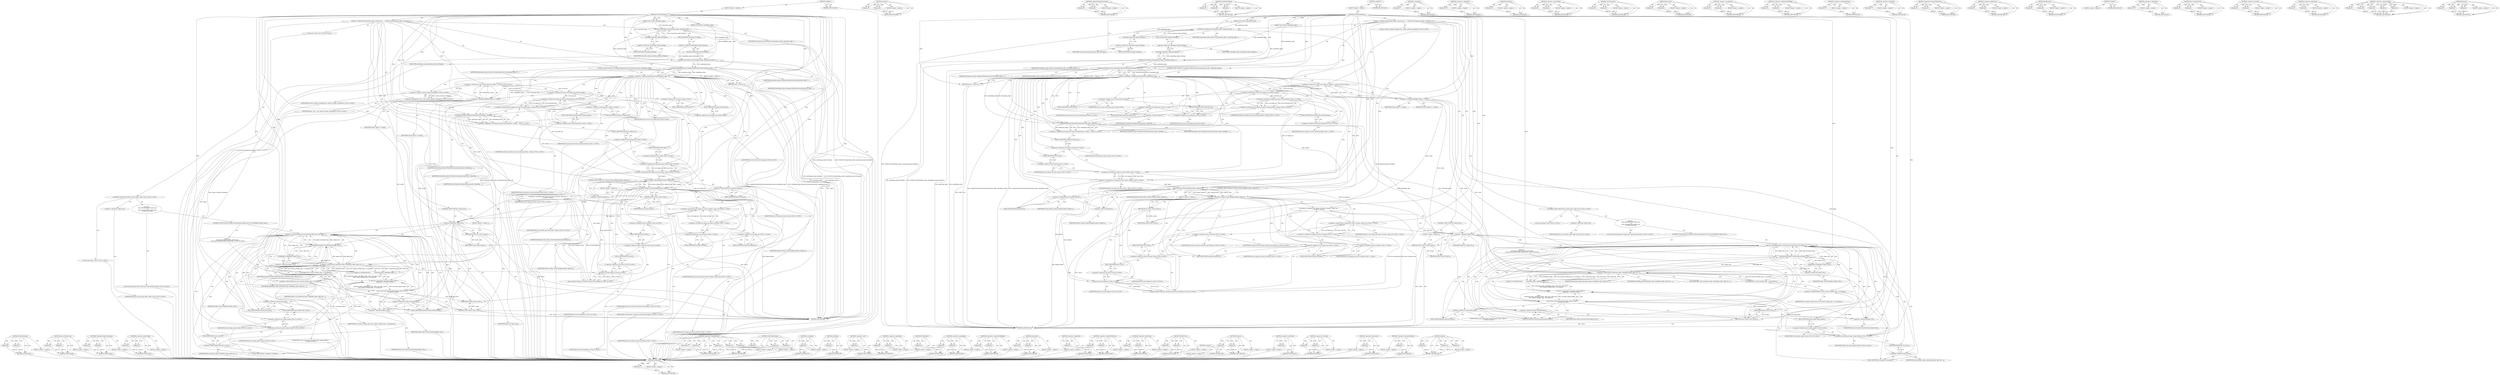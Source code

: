 digraph "Remove" {
vulnerable_265 [label=<(METHOD,GetAsDictionary)>];
vulnerable_266 [label=<(PARAM,p1)>];
vulnerable_267 [label=<(PARAM,p2)>];
vulnerable_268 [label=<(BLOCK,&lt;empty&gt;,&lt;empty&gt;)>];
vulnerable_269 [label=<(METHOD_RETURN,ANY)>];
vulnerable_246 [label=<(METHOD,base.ListValue.From)>];
vulnerable_247 [label=<(PARAM,p1)>];
vulnerable_248 [label=<(PARAM,p2)>];
vulnerable_249 [label=<(BLOCK,&lt;empty&gt;,&lt;empty&gt;)>];
vulnerable_250 [label=<(METHOD_RETURN,ANY)>];
vulnerable_196 [label=<(METHOD,CanRequestObjectPermission)>];
vulnerable_197 [label=<(PARAM,p1)>];
vulnerable_198 [label=<(PARAM,p2)>];
vulnerable_199 [label=<(BLOCK,&lt;empty&gt;,&lt;empty&gt;)>];
vulnerable_200 [label=<(METHOD_RETURN,ANY)>];
vulnerable_220 [label=<(METHOD,&lt;operator&gt;.greaterThan)>];
vulnerable_221 [label=<(PARAM,p1)>];
vulnerable_222 [label=<(PARAM,p2)>];
vulnerable_223 [label=<(BLOCK,&lt;empty&gt;,&lt;empty&gt;)>];
vulnerable_224 [label=<(METHOD_RETURN,ANY)>];
vulnerable_6 [label=<(METHOD,&lt;global&gt;)<SUB>1</SUB>>];
vulnerable_7 [label=<(BLOCK,&lt;empty&gt;,&lt;empty&gt;)<SUB>1</SUB>>];
vulnerable_8 [label=<(METHOD,GetGrantedObjects)<SUB>1</SUB>>];
vulnerable_9 [label=<(PARAM,const GURL&amp; requesting_origin)<SUB>1</SUB>>];
vulnerable_10 [label=<(PARAM,const GURL&amp; embedding_origin)<SUB>2</SUB>>];
vulnerable_11 [label=<(BLOCK,{
  DCHECK_EQ(requesting_origin, requesting_ori...,{
  DCHECK_EQ(requesting_origin, requesting_ori...)<SUB>2</SUB>>];
vulnerable_12 [label=<(DCHECK_EQ,DCHECK_EQ(requesting_origin, requesting_origin....)<SUB>3</SUB>>];
vulnerable_13 [label=<(IDENTIFIER,requesting_origin,DCHECK_EQ(requesting_origin, requesting_origin....)<SUB>3</SUB>>];
vulnerable_14 [label=<(GetOrigin,requesting_origin.GetOrigin())<SUB>3</SUB>>];
vulnerable_15 [label=<(&lt;operator&gt;.fieldAccess,requesting_origin.GetOrigin)<SUB>3</SUB>>];
vulnerable_16 [label=<(IDENTIFIER,requesting_origin,requesting_origin.GetOrigin())<SUB>3</SUB>>];
vulnerable_17 [label=<(FIELD_IDENTIFIER,GetOrigin,GetOrigin)<SUB>3</SUB>>];
vulnerable_18 [label=<(DCHECK_EQ,DCHECK_EQ(embedding_origin, embedding_origin.Ge...)<SUB>4</SUB>>];
vulnerable_19 [label=<(IDENTIFIER,embedding_origin,DCHECK_EQ(embedding_origin, embedding_origin.Ge...)<SUB>4</SUB>>];
vulnerable_20 [label=<(GetOrigin,embedding_origin.GetOrigin())<SUB>4</SUB>>];
vulnerable_21 [label=<(&lt;operator&gt;.fieldAccess,embedding_origin.GetOrigin)<SUB>4</SUB>>];
vulnerable_22 [label=<(IDENTIFIER,embedding_origin,embedding_origin.GetOrigin())<SUB>4</SUB>>];
vulnerable_23 [label=<(FIELD_IDENTIFIER,GetOrigin,GetOrigin)<SUB>4</SUB>>];
vulnerable_24 [label=<(CONTROL_STRUCTURE,IF,if (!CanRequestObjectPermission(requesting_origin, embedding_origin)))<SUB>6</SUB>>];
vulnerable_25 [label=<(&lt;operator&gt;.logicalNot,!CanRequestObjectPermission(requesting_origin, ...)<SUB>6</SUB>>];
vulnerable_26 [label=<(CanRequestObjectPermission,CanRequestObjectPermission(requesting_origin, e...)<SUB>6</SUB>>];
vulnerable_27 [label=<(IDENTIFIER,requesting_origin,CanRequestObjectPermission(requesting_origin, e...)<SUB>6</SUB>>];
vulnerable_28 [label=<(IDENTIFIER,embedding_origin,CanRequestObjectPermission(requesting_origin, e...)<SUB>6</SUB>>];
vulnerable_29 [label=<(BLOCK,&lt;empty&gt;,&lt;empty&gt;)<SUB>7</SUB>>];
vulnerable_30 [label=<(RETURN,return {};,return {};)<SUB>7</SUB>>];
vulnerable_31 [label="<(&lt;operator&gt;.lessThan,std::vector&lt;std::unique_ptr&lt;Object&gt;&gt; results)<SUB>9</SUB>>"];
vulnerable_32 [label="<(&lt;operator&gt;.lessThan,std::vector&lt;std::unique_ptr)<SUB>9</SUB>>"];
vulnerable_33 [label="<(&lt;operator&gt;.fieldAccess,std::vector)<SUB>9</SUB>>"];
vulnerable_34 [label="<(IDENTIFIER,std,std::vector&lt;std::unique_ptr)<SUB>9</SUB>>"];
vulnerable_35 [label=<(FIELD_IDENTIFIER,vector,vector)<SUB>9</SUB>>];
vulnerable_36 [label="<(&lt;operator&gt;.fieldAccess,std::unique_ptr)<SUB>9</SUB>>"];
vulnerable_37 [label="<(IDENTIFIER,std,std::vector&lt;std::unique_ptr)<SUB>9</SUB>>"];
vulnerable_38 [label=<(FIELD_IDENTIFIER,unique_ptr,unique_ptr)<SUB>9</SUB>>];
vulnerable_39 [label=<(&lt;operator&gt;.arithmeticShiftRight,Object&gt;&gt; results)<SUB>9</SUB>>];
vulnerable_40 [label=<(IDENTIFIER,Object,Object&gt;&gt; results)<SUB>9</SUB>>];
vulnerable_41 [label=<(IDENTIFIER,results,Object&gt;&gt; results)<SUB>9</SUB>>];
vulnerable_42 [label="<(LOCAL,auto* info: auto*)<SUB>10</SUB>>"];
vulnerable_43 [label="<(&lt;operator&gt;.assignment,* info = new content_settings::SettingInfo())<SUB>10</SUB>>"];
vulnerable_44 [label="<(IDENTIFIER,info,* info = new content_settings::SettingInfo())<SUB>10</SUB>>"];
vulnerable_45 [label="<(&lt;operator&gt;.new,new content_settings::SettingInfo())<SUB>10</SUB>>"];
vulnerable_46 [label="<(IDENTIFIER,content_settings::SettingInfo,new content_settings::SettingInfo())<SUB>10</SUB>>"];
vulnerable_47 [label="<(&lt;operator&gt;.assignment,std::unique_ptr&lt;base::DictionaryValue&gt; setting ...)<SUB>11</SUB>>"];
vulnerable_48 [label="<(&lt;operator&gt;.greaterThan,std::unique_ptr&lt;base::DictionaryValue&gt; setting)<SUB>11</SUB>>"];
vulnerable_49 [label="<(&lt;operator&gt;.lessThan,std::unique_ptr&lt;base::DictionaryValue)<SUB>11</SUB>>"];
vulnerable_50 [label="<(&lt;operator&gt;.fieldAccess,std::unique_ptr)<SUB>11</SUB>>"];
vulnerable_51 [label="<(IDENTIFIER,std,std::unique_ptr&lt;base::DictionaryValue)<SUB>11</SUB>>"];
vulnerable_52 [label=<(FIELD_IDENTIFIER,unique_ptr,unique_ptr)<SUB>11</SUB>>];
vulnerable_53 [label="<(&lt;operator&gt;.fieldAccess,base::DictionaryValue)<SUB>11</SUB>>"];
vulnerable_54 [label="<(IDENTIFIER,base,std::unique_ptr&lt;base::DictionaryValue)<SUB>11</SUB>>"];
vulnerable_55 [label=<(FIELD_IDENTIFIER,DictionaryValue,DictionaryValue)<SUB>11</SUB>>];
vulnerable_56 [label="<(IDENTIFIER,setting,std::unique_ptr&lt;base::DictionaryValue&gt; setting)<SUB>11</SUB>>"];
vulnerable_57 [label=<(GetWebsiteSetting,GetWebsiteSetting(requesting_origin, embedding_...)<SUB>12</SUB>>];
vulnerable_58 [label=<(IDENTIFIER,requesting_origin,GetWebsiteSetting(requesting_origin, embedding_...)<SUB>12</SUB>>];
vulnerable_59 [label=<(IDENTIFIER,embedding_origin,GetWebsiteSetting(requesting_origin, embedding_...)<SUB>12</SUB>>];
vulnerable_60 [label=<(IDENTIFIER,info,GetWebsiteSetting(requesting_origin, embedding_...)<SUB>12</SUB>>];
vulnerable_61 [label="<(&lt;operator&gt;.greaterThan,std::unique_ptr&lt;base::Value&gt; objects)<SUB>13</SUB>>"];
vulnerable_62 [label="<(&lt;operator&gt;.lessThan,std::unique_ptr&lt;base::Value)<SUB>13</SUB>>"];
vulnerable_63 [label="<(&lt;operator&gt;.fieldAccess,std::unique_ptr)<SUB>13</SUB>>"];
vulnerable_64 [label="<(IDENTIFIER,std,std::unique_ptr&lt;base::Value)<SUB>13</SUB>>"];
vulnerable_65 [label=<(FIELD_IDENTIFIER,unique_ptr,unique_ptr)<SUB>13</SUB>>];
vulnerable_66 [label="<(&lt;operator&gt;.fieldAccess,base::Value)<SUB>13</SUB>>"];
vulnerable_67 [label="<(IDENTIFIER,base,std::unique_ptr&lt;base::Value)<SUB>13</SUB>>"];
vulnerable_68 [label=<(FIELD_IDENTIFIER,Value,Value)<SUB>13</SUB>>];
vulnerable_69 [label="<(IDENTIFIER,objects,std::unique_ptr&lt;base::Value&gt; objects)<SUB>13</SUB>>"];
vulnerable_70 [label=<(CONTROL_STRUCTURE,IF,if (!setting-&gt;Remove(kObjectListKey, &amp;objects)))<SUB>14</SUB>>];
vulnerable_71 [label=<(&lt;operator&gt;.logicalNot,!setting-&gt;Remove(kObjectListKey, &amp;objects))<SUB>14</SUB>>];
vulnerable_72 [label=<(Remove,setting-&gt;Remove(kObjectListKey, &amp;objects))<SUB>14</SUB>>];
vulnerable_73 [label=<(&lt;operator&gt;.indirectFieldAccess,setting-&gt;Remove)<SUB>14</SUB>>];
vulnerable_74 [label=<(IDENTIFIER,setting,setting-&gt;Remove(kObjectListKey, &amp;objects))<SUB>14</SUB>>];
vulnerable_75 [label=<(FIELD_IDENTIFIER,Remove,Remove)<SUB>14</SUB>>];
vulnerable_76 [label=<(IDENTIFIER,kObjectListKey,setting-&gt;Remove(kObjectListKey, &amp;objects))<SUB>14</SUB>>];
vulnerable_77 [label=<(&lt;operator&gt;.addressOf,&amp;objects)<SUB>14</SUB>>];
vulnerable_78 [label=<(IDENTIFIER,objects,setting-&gt;Remove(kObjectListKey, &amp;objects))<SUB>14</SUB>>];
vulnerable_79 [label=<(BLOCK,&lt;empty&gt;,&lt;empty&gt;)<SUB>15</SUB>>];
vulnerable_80 [label=<(RETURN,return results;,return results;)<SUB>15</SUB>>];
vulnerable_81 [label=<(IDENTIFIER,results,return results;)<SUB>15</SUB>>];
vulnerable_82 [label="<(&lt;operator&gt;.assignment,std::unique_ptr&lt;base::ListValue&gt; object_list =
...)<SUB>17</SUB>>"];
vulnerable_83 [label="<(&lt;operator&gt;.greaterThan,std::unique_ptr&lt;base::ListValue&gt; object_list)<SUB>17</SUB>>"];
vulnerable_84 [label="<(&lt;operator&gt;.lessThan,std::unique_ptr&lt;base::ListValue)<SUB>17</SUB>>"];
vulnerable_85 [label="<(&lt;operator&gt;.fieldAccess,std::unique_ptr)<SUB>17</SUB>>"];
vulnerable_86 [label="<(IDENTIFIER,std,std::unique_ptr&lt;base::ListValue)<SUB>17</SUB>>"];
vulnerable_87 [label=<(FIELD_IDENTIFIER,unique_ptr,unique_ptr)<SUB>17</SUB>>];
vulnerable_88 [label="<(&lt;operator&gt;.fieldAccess,base::ListValue)<SUB>17</SUB>>"];
vulnerable_89 [label="<(IDENTIFIER,base,std::unique_ptr&lt;base::ListValue)<SUB>17</SUB>>"];
vulnerable_90 [label=<(FIELD_IDENTIFIER,ListValue,ListValue)<SUB>17</SUB>>];
vulnerable_91 [label="<(IDENTIFIER,object_list,std::unique_ptr&lt;base::ListValue&gt; object_list)<SUB>17</SUB>>"];
vulnerable_92 [label="<(base.ListValue.From,base::ListValue::From(std::move(objects)))<SUB>18</SUB>>"];
vulnerable_93 [label="<(&lt;operator&gt;.fieldAccess,base::ListValue::From)<SUB>18</SUB>>"];
vulnerable_94 [label="<(&lt;operator&gt;.fieldAccess,base::ListValue)<SUB>18</SUB>>"];
vulnerable_95 [label="<(IDENTIFIER,base,base::ListValue::From(std::move(objects)))<SUB>18</SUB>>"];
vulnerable_96 [label="<(IDENTIFIER,ListValue,base::ListValue::From(std::move(objects)))<SUB>18</SUB>>"];
vulnerable_97 [label=<(FIELD_IDENTIFIER,From,From)<SUB>18</SUB>>];
vulnerable_98 [label="<(std.move,std::move(objects))<SUB>18</SUB>>"];
vulnerable_99 [label="<(&lt;operator&gt;.fieldAccess,std::move)<SUB>18</SUB>>"];
vulnerable_100 [label="<(IDENTIFIER,std,std::move(objects))<SUB>18</SUB>>"];
vulnerable_101 [label=<(FIELD_IDENTIFIER,move,move)<SUB>18</SUB>>];
vulnerable_102 [label="<(IDENTIFIER,objects,std::move(objects))<SUB>18</SUB>>"];
vulnerable_103 [label=<(CONTROL_STRUCTURE,IF,if (!object_list))<SUB>19</SUB>>];
vulnerable_104 [label=<(&lt;operator&gt;.logicalNot,!object_list)<SUB>19</SUB>>];
vulnerable_105 [label=<(IDENTIFIER,object_list,!object_list)<SUB>19</SUB>>];
vulnerable_106 [label=<(BLOCK,&lt;empty&gt;,&lt;empty&gt;)<SUB>20</SUB>>];
vulnerable_107 [label=<(RETURN,return results;,return results;)<SUB>20</SUB>>];
vulnerable_108 [label=<(IDENTIFIER,results,return results;)<SUB>20</SUB>>];
vulnerable_109 [label="<(CONTROL_STRUCTURE,FOR,for (auto&amp; object:*object_list))<SUB>22</SUB>>"];
vulnerable_110 [label=<(&lt;operator&gt;.indirection,*object_list)<SUB>22</SUB>>];
vulnerable_111 [label="<(IDENTIFIER,object_list,for (auto&amp; object:*object_list))<SUB>22</SUB>>"];
vulnerable_112 [label="<(LOCAL,auto object: auto)<SUB>22</SUB>>"];
vulnerable_113 [label="<(BLOCK,{
     base::DictionaryValue* object_dict;
    ...,{
     base::DictionaryValue* object_dict;
    ...)<SUB>22</SUB>>"];
vulnerable_114 [label="<(LOCAL,base.DictionaryValue* object_dict: base.DictionaryValue*)<SUB>23</SUB>>"];
vulnerable_115 [label=<(CONTROL_STRUCTURE,IF,if (object.GetAsDictionary(&amp;object_dict) &amp;&amp; IsValidObject(*object_dict)))<SUB>24</SUB>>];
vulnerable_116 [label=<(&lt;operator&gt;.logicalAnd,object.GetAsDictionary(&amp;object_dict) &amp;&amp; IsValid...)<SUB>24</SUB>>];
vulnerable_117 [label=<(GetAsDictionary,object.GetAsDictionary(&amp;object_dict))<SUB>24</SUB>>];
vulnerable_118 [label=<(&lt;operator&gt;.fieldAccess,object.GetAsDictionary)<SUB>24</SUB>>];
vulnerable_119 [label=<(IDENTIFIER,object,object.GetAsDictionary(&amp;object_dict))<SUB>24</SUB>>];
vulnerable_120 [label=<(FIELD_IDENTIFIER,GetAsDictionary,GetAsDictionary)<SUB>24</SUB>>];
vulnerable_121 [label=<(&lt;operator&gt;.addressOf,&amp;object_dict)<SUB>24</SUB>>];
vulnerable_122 [label=<(IDENTIFIER,object_dict,object.GetAsDictionary(&amp;object_dict))<SUB>24</SUB>>];
vulnerable_123 [label=<(IsValidObject,IsValidObject(*object_dict))<SUB>24</SUB>>];
vulnerable_124 [label=<(&lt;operator&gt;.indirection,*object_dict)<SUB>24</SUB>>];
vulnerable_125 [label=<(IDENTIFIER,object_dict,IsValidObject(*object_dict))<SUB>24</SUB>>];
vulnerable_126 [label="<(BLOCK,{
       results.push_back(std::make_unique&lt;Obj...,{
       results.push_back(std::make_unique&lt;Obj...)<SUB>24</SUB>>"];
vulnerable_127 [label="<(push_back,results.push_back(std::make_unique&lt;Object&gt;(
   ...)<SUB>25</SUB>>"];
vulnerable_128 [label=<(&lt;operator&gt;.fieldAccess,results.push_back)<SUB>25</SUB>>];
vulnerable_129 [label="<(IDENTIFIER,results,results.push_back(std::make_unique&lt;Object&gt;(
   ...)<SUB>25</SUB>>"];
vulnerable_130 [label=<(FIELD_IDENTIFIER,push_back,push_back)<SUB>25</SUB>>];
vulnerable_131 [label="<(&lt;operator&gt;.greaterThan,std::make_unique&lt;Object&gt;(
          requesting_...)<SUB>25</SUB>>"];
vulnerable_132 [label="<(&lt;operator&gt;.lessThan,std::make_unique&lt;Object)<SUB>25</SUB>>"];
vulnerable_133 [label="<(&lt;operator&gt;.fieldAccess,std::make_unique)<SUB>25</SUB>>"];
vulnerable_134 [label="<(IDENTIFIER,std,std::make_unique&lt;Object)<SUB>25</SUB>>"];
vulnerable_135 [label=<(FIELD_IDENTIFIER,make_unique,make_unique)<SUB>25</SUB>>];
vulnerable_136 [label="<(IDENTIFIER,Object,std::make_unique&lt;Object)<SUB>25</SUB>>"];
vulnerable_137 [label=<(&lt;operator&gt;.bracketedPrimary,(
          requesting_origin, embedding_origin...)<SUB>25</SUB>>];
vulnerable_138 [label=<(&lt;operator&gt;.expressionList,requesting_origin, embedding_origin, object_dic...)<SUB>26</SUB>>];
vulnerable_139 [label=<(IDENTIFIER,requesting_origin,requesting_origin, embedding_origin, object_dic...)<SUB>26</SUB>>];
vulnerable_140 [label=<(IDENTIFIER,embedding_origin,requesting_origin, embedding_origin, object_dic...)<SUB>26</SUB>>];
vulnerable_141 [label=<(IDENTIFIER,object_dict,requesting_origin, embedding_origin, object_dic...)<SUB>26</SUB>>];
vulnerable_142 [label=<(&lt;operator&gt;.indirectFieldAccess,info-&gt;source)<SUB>26</SUB>>];
vulnerable_143 [label=<(IDENTIFIER,info,requesting_origin, embedding_origin, object_dic...)<SUB>26</SUB>>];
vulnerable_144 [label=<(FIELD_IDENTIFIER,source,source)<SUB>26</SUB>>];
vulnerable_145 [label=<(is_incognito,host_content_settings_map_-&gt;is_incognito())<SUB>27</SUB>>];
vulnerable_146 [label=<(&lt;operator&gt;.indirectFieldAccess,host_content_settings_map_-&gt;is_incognito)<SUB>27</SUB>>];
vulnerable_147 [label=<(IDENTIFIER,host_content_settings_map_,host_content_settings_map_-&gt;is_incognito())<SUB>27</SUB>>];
vulnerable_148 [label=<(FIELD_IDENTIFIER,is_incognito,is_incognito)<SUB>27</SUB>>];
vulnerable_149 [label=<(RETURN,return results;,return results;)<SUB>30</SUB>>];
vulnerable_150 [label=<(IDENTIFIER,results,return results;)<SUB>30</SUB>>];
vulnerable_151 [label=<(METHOD_RETURN,ANY)<SUB>1</SUB>>];
vulnerable_153 [label=<(METHOD_RETURN,ANY)<SUB>1</SUB>>];
vulnerable_283 [label=<(METHOD,&lt;operator&gt;.expressionList)>];
vulnerable_284 [label=<(PARAM,p1)>];
vulnerable_285 [label=<(PARAM,p2)>];
vulnerable_286 [label=<(PARAM,p3)>];
vulnerable_287 [label=<(PARAM,p4)>];
vulnerable_288 [label=<(PARAM,p5)>];
vulnerable_289 [label=<(BLOCK,&lt;empty&gt;,&lt;empty&gt;)>];
vulnerable_290 [label=<(METHOD_RETURN,ANY)>];
vulnerable_225 [label=<(METHOD,GetWebsiteSetting)>];
vulnerable_226 [label=<(PARAM,p1)>];
vulnerable_227 [label=<(PARAM,p2)>];
vulnerable_228 [label=<(PARAM,p3)>];
vulnerable_229 [label=<(BLOCK,&lt;empty&gt;,&lt;empty&gt;)>];
vulnerable_230 [label=<(METHOD_RETURN,ANY)>];
vulnerable_291 [label=<(METHOD,is_incognito)>];
vulnerable_292 [label=<(PARAM,p1)>];
vulnerable_293 [label=<(BLOCK,&lt;empty&gt;,&lt;empty&gt;)>];
vulnerable_294 [label=<(METHOD_RETURN,ANY)>];
vulnerable_183 [label=<(METHOD,GetOrigin)>];
vulnerable_184 [label=<(PARAM,p1)>];
vulnerable_185 [label=<(BLOCK,&lt;empty&gt;,&lt;empty&gt;)>];
vulnerable_186 [label=<(METHOD_RETURN,ANY)>];
vulnerable_216 [label=<(METHOD,&lt;operator&gt;.new)>];
vulnerable_217 [label=<(PARAM,p1)>];
vulnerable_218 [label=<(BLOCK,&lt;empty&gt;,&lt;empty&gt;)>];
vulnerable_219 [label=<(METHOD_RETURN,ANY)>];
vulnerable_260 [label=<(METHOD,&lt;operator&gt;.logicalAnd)>];
vulnerable_261 [label=<(PARAM,p1)>];
vulnerable_262 [label=<(PARAM,p2)>];
vulnerable_263 [label=<(BLOCK,&lt;empty&gt;,&lt;empty&gt;)>];
vulnerable_264 [label=<(METHOD_RETURN,ANY)>];
vulnerable_270 [label=<(METHOD,IsValidObject)>];
vulnerable_271 [label=<(PARAM,p1)>];
vulnerable_272 [label=<(BLOCK,&lt;empty&gt;,&lt;empty&gt;)>];
vulnerable_273 [label=<(METHOD_RETURN,ANY)>];
vulnerable_211 [label=<(METHOD,&lt;operator&gt;.assignment)>];
vulnerable_212 [label=<(PARAM,p1)>];
vulnerable_213 [label=<(PARAM,p2)>];
vulnerable_214 [label=<(BLOCK,&lt;empty&gt;,&lt;empty&gt;)>];
vulnerable_215 [label=<(METHOD_RETURN,ANY)>];
vulnerable_206 [label=<(METHOD,&lt;operator&gt;.arithmeticShiftRight)>];
vulnerable_207 [label=<(PARAM,p1)>];
vulnerable_208 [label=<(PARAM,p2)>];
vulnerable_209 [label=<(BLOCK,&lt;empty&gt;,&lt;empty&gt;)>];
vulnerable_210 [label=<(METHOD_RETURN,ANY)>];
vulnerable_274 [label=<(METHOD,push_back)>];
vulnerable_275 [label=<(PARAM,p1)>];
vulnerable_276 [label=<(PARAM,p2)>];
vulnerable_277 [label=<(BLOCK,&lt;empty&gt;,&lt;empty&gt;)>];
vulnerable_278 [label=<(METHOD_RETURN,ANY)>];
vulnerable_192 [label=<(METHOD,&lt;operator&gt;.logicalNot)>];
vulnerable_193 [label=<(PARAM,p1)>];
vulnerable_194 [label=<(BLOCK,&lt;empty&gt;,&lt;empty&gt;)>];
vulnerable_195 [label=<(METHOD_RETURN,ANY)>];
vulnerable_237 [label=<(METHOD,&lt;operator&gt;.indirectFieldAccess)>];
vulnerable_238 [label=<(PARAM,p1)>];
vulnerable_239 [label=<(PARAM,p2)>];
vulnerable_240 [label=<(BLOCK,&lt;empty&gt;,&lt;empty&gt;)>];
vulnerable_241 [label=<(METHOD_RETURN,ANY)>];
vulnerable_187 [label=<(METHOD,&lt;operator&gt;.fieldAccess)>];
vulnerable_188 [label=<(PARAM,p1)>];
vulnerable_189 [label=<(PARAM,p2)>];
vulnerable_190 [label=<(BLOCK,&lt;empty&gt;,&lt;empty&gt;)>];
vulnerable_191 [label=<(METHOD_RETURN,ANY)>];
vulnerable_178 [label=<(METHOD,DCHECK_EQ)>];
vulnerable_179 [label=<(PARAM,p1)>];
vulnerable_180 [label=<(PARAM,p2)>];
vulnerable_181 [label=<(BLOCK,&lt;empty&gt;,&lt;empty&gt;)>];
vulnerable_182 [label=<(METHOD_RETURN,ANY)>];
vulnerable_172 [label=<(METHOD,&lt;global&gt;)<SUB>1</SUB>>];
vulnerable_173 [label=<(BLOCK,&lt;empty&gt;,&lt;empty&gt;)>];
vulnerable_174 [label=<(METHOD_RETURN,ANY)>];
vulnerable_251 [label=<(METHOD,std.move)>];
vulnerable_252 [label=<(PARAM,p1)>];
vulnerable_253 [label=<(PARAM,p2)>];
vulnerable_254 [label=<(BLOCK,&lt;empty&gt;,&lt;empty&gt;)>];
vulnerable_255 [label=<(METHOD_RETURN,ANY)>];
vulnerable_242 [label=<(METHOD,&lt;operator&gt;.addressOf)>];
vulnerable_243 [label=<(PARAM,p1)>];
vulnerable_244 [label=<(BLOCK,&lt;empty&gt;,&lt;empty&gt;)>];
vulnerable_245 [label=<(METHOD_RETURN,ANY)>];
vulnerable_201 [label=<(METHOD,&lt;operator&gt;.lessThan)>];
vulnerable_202 [label=<(PARAM,p1)>];
vulnerable_203 [label=<(PARAM,p2)>];
vulnerable_204 [label=<(BLOCK,&lt;empty&gt;,&lt;empty&gt;)>];
vulnerable_205 [label=<(METHOD_RETURN,ANY)>];
vulnerable_256 [label=<(METHOD,&lt;operator&gt;.indirection)>];
vulnerable_257 [label=<(PARAM,p1)>];
vulnerable_258 [label=<(BLOCK,&lt;empty&gt;,&lt;empty&gt;)>];
vulnerable_259 [label=<(METHOD_RETURN,ANY)>];
vulnerable_279 [label=<(METHOD,&lt;operator&gt;.bracketedPrimary)>];
vulnerable_280 [label=<(PARAM,p1)>];
vulnerable_281 [label=<(BLOCK,&lt;empty&gt;,&lt;empty&gt;)>];
vulnerable_282 [label=<(METHOD_RETURN,ANY)>];
vulnerable_231 [label=<(METHOD,Remove)>];
vulnerable_232 [label=<(PARAM,p1)>];
vulnerable_233 [label=<(PARAM,p2)>];
vulnerable_234 [label=<(PARAM,p3)>];
vulnerable_235 [label=<(BLOCK,&lt;empty&gt;,&lt;empty&gt;)>];
vulnerable_236 [label=<(METHOD_RETURN,ANY)>];
fixed_261 [label=<(METHOD,IsValidObject)>];
fixed_262 [label=<(PARAM,p1)>];
fixed_263 [label=<(BLOCK,&lt;empty&gt;,&lt;empty&gt;)>];
fixed_264 [label=<(METHOD_RETURN,ANY)>];
fixed_242 [label=<(METHOD,std.move)>];
fixed_243 [label=<(PARAM,p1)>];
fixed_244 [label=<(PARAM,p2)>];
fixed_245 [label=<(BLOCK,&lt;empty&gt;,&lt;empty&gt;)>];
fixed_246 [label=<(METHOD_RETURN,ANY)>];
fixed_191 [label=<(METHOD,CanRequestObjectPermission)>];
fixed_192 [label=<(PARAM,p1)>];
fixed_193 [label=<(PARAM,p2)>];
fixed_194 [label=<(BLOCK,&lt;empty&gt;,&lt;empty&gt;)>];
fixed_195 [label=<(METHOD_RETURN,ANY)>];
fixed_216 [label=<(METHOD,GetWebsiteSetting)>];
fixed_217 [label=<(PARAM,p1)>];
fixed_218 [label=<(PARAM,p2)>];
fixed_219 [label=<(PARAM,p3)>];
fixed_220 [label=<(BLOCK,&lt;empty&gt;,&lt;empty&gt;)>];
fixed_221 [label=<(METHOD_RETURN,ANY)>];
fixed_6 [label=<(METHOD,&lt;global&gt;)<SUB>1</SUB>>];
fixed_7 [label=<(BLOCK,&lt;empty&gt;,&lt;empty&gt;)<SUB>1</SUB>>];
fixed_8 [label=<(METHOD,GetGrantedObjects)<SUB>1</SUB>>];
fixed_9 [label=<(PARAM,const GURL&amp; requesting_origin)<SUB>1</SUB>>];
fixed_10 [label=<(PARAM,const GURL&amp; embedding_origin)<SUB>2</SUB>>];
fixed_11 [label=<(BLOCK,{
  DCHECK_EQ(requesting_origin, requesting_ori...,{
  DCHECK_EQ(requesting_origin, requesting_ori...)<SUB>2</SUB>>];
fixed_12 [label=<(DCHECK_EQ,DCHECK_EQ(requesting_origin, requesting_origin....)<SUB>3</SUB>>];
fixed_13 [label=<(IDENTIFIER,requesting_origin,DCHECK_EQ(requesting_origin, requesting_origin....)<SUB>3</SUB>>];
fixed_14 [label=<(GetOrigin,requesting_origin.GetOrigin())<SUB>3</SUB>>];
fixed_15 [label=<(&lt;operator&gt;.fieldAccess,requesting_origin.GetOrigin)<SUB>3</SUB>>];
fixed_16 [label=<(IDENTIFIER,requesting_origin,requesting_origin.GetOrigin())<SUB>3</SUB>>];
fixed_17 [label=<(FIELD_IDENTIFIER,GetOrigin,GetOrigin)<SUB>3</SUB>>];
fixed_18 [label=<(DCHECK_EQ,DCHECK_EQ(embedding_origin, embedding_origin.Ge...)<SUB>4</SUB>>];
fixed_19 [label=<(IDENTIFIER,embedding_origin,DCHECK_EQ(embedding_origin, embedding_origin.Ge...)<SUB>4</SUB>>];
fixed_20 [label=<(GetOrigin,embedding_origin.GetOrigin())<SUB>4</SUB>>];
fixed_21 [label=<(&lt;operator&gt;.fieldAccess,embedding_origin.GetOrigin)<SUB>4</SUB>>];
fixed_22 [label=<(IDENTIFIER,embedding_origin,embedding_origin.GetOrigin())<SUB>4</SUB>>];
fixed_23 [label=<(FIELD_IDENTIFIER,GetOrigin,GetOrigin)<SUB>4</SUB>>];
fixed_24 [label=<(CONTROL_STRUCTURE,IF,if (!CanRequestObjectPermission(requesting_origin, embedding_origin)))<SUB>6</SUB>>];
fixed_25 [label=<(&lt;operator&gt;.logicalNot,!CanRequestObjectPermission(requesting_origin, ...)<SUB>6</SUB>>];
fixed_26 [label=<(CanRequestObjectPermission,CanRequestObjectPermission(requesting_origin, e...)<SUB>6</SUB>>];
fixed_27 [label=<(IDENTIFIER,requesting_origin,CanRequestObjectPermission(requesting_origin, e...)<SUB>6</SUB>>];
fixed_28 [label=<(IDENTIFIER,embedding_origin,CanRequestObjectPermission(requesting_origin, e...)<SUB>6</SUB>>];
fixed_29 [label=<(BLOCK,&lt;empty&gt;,&lt;empty&gt;)<SUB>7</SUB>>];
fixed_30 [label=<(RETURN,return {};,return {};)<SUB>7</SUB>>];
fixed_31 [label="<(&lt;operator&gt;.lessThan,std::vector&lt;std::unique_ptr&lt;Object&gt;&gt; results)<SUB>9</SUB>>"];
fixed_32 [label="<(&lt;operator&gt;.lessThan,std::vector&lt;std::unique_ptr)<SUB>9</SUB>>"];
fixed_33 [label="<(&lt;operator&gt;.fieldAccess,std::vector)<SUB>9</SUB>>"];
fixed_34 [label="<(IDENTIFIER,std,std::vector&lt;std::unique_ptr)<SUB>9</SUB>>"];
fixed_35 [label=<(FIELD_IDENTIFIER,vector,vector)<SUB>9</SUB>>];
fixed_36 [label="<(&lt;operator&gt;.fieldAccess,std::unique_ptr)<SUB>9</SUB>>"];
fixed_37 [label="<(IDENTIFIER,std,std::vector&lt;std::unique_ptr)<SUB>9</SUB>>"];
fixed_38 [label=<(FIELD_IDENTIFIER,unique_ptr,unique_ptr)<SUB>9</SUB>>];
fixed_39 [label=<(&lt;operator&gt;.arithmeticShiftRight,Object&gt;&gt; results)<SUB>9</SUB>>];
fixed_40 [label=<(IDENTIFIER,Object,Object&gt;&gt; results)<SUB>9</SUB>>];
fixed_41 [label=<(IDENTIFIER,results,Object&gt;&gt; results)<SUB>9</SUB>>];
fixed_42 [label="<(LOCAL,content_settings.SettingInfo info: content_settings.SettingInfo)<SUB>10</SUB>>"];
fixed_43 [label="<(&lt;operator&gt;.assignment,std::unique_ptr&lt;base::DictionaryValue&gt; setting ...)<SUB>11</SUB>>"];
fixed_44 [label="<(&lt;operator&gt;.greaterThan,std::unique_ptr&lt;base::DictionaryValue&gt; setting)<SUB>11</SUB>>"];
fixed_45 [label="<(&lt;operator&gt;.lessThan,std::unique_ptr&lt;base::DictionaryValue)<SUB>11</SUB>>"];
fixed_46 [label="<(&lt;operator&gt;.fieldAccess,std::unique_ptr)<SUB>11</SUB>>"];
fixed_47 [label="<(IDENTIFIER,std,std::unique_ptr&lt;base::DictionaryValue)<SUB>11</SUB>>"];
fixed_48 [label=<(FIELD_IDENTIFIER,unique_ptr,unique_ptr)<SUB>11</SUB>>];
fixed_49 [label="<(&lt;operator&gt;.fieldAccess,base::DictionaryValue)<SUB>11</SUB>>"];
fixed_50 [label="<(IDENTIFIER,base,std::unique_ptr&lt;base::DictionaryValue)<SUB>11</SUB>>"];
fixed_51 [label=<(FIELD_IDENTIFIER,DictionaryValue,DictionaryValue)<SUB>11</SUB>>];
fixed_52 [label="<(IDENTIFIER,setting,std::unique_ptr&lt;base::DictionaryValue&gt; setting)<SUB>11</SUB>>"];
fixed_53 [label=<(GetWebsiteSetting,GetWebsiteSetting(requesting_origin, embedding_...)<SUB>12</SUB>>];
fixed_54 [label=<(IDENTIFIER,requesting_origin,GetWebsiteSetting(requesting_origin, embedding_...)<SUB>12</SUB>>];
fixed_55 [label=<(IDENTIFIER,embedding_origin,GetWebsiteSetting(requesting_origin, embedding_...)<SUB>12</SUB>>];
fixed_56 [label=<(&lt;operator&gt;.addressOf,&amp;info)<SUB>12</SUB>>];
fixed_57 [label=<(IDENTIFIER,info,GetWebsiteSetting(requesting_origin, embedding_...)<SUB>12</SUB>>];
fixed_58 [label="<(&lt;operator&gt;.greaterThan,std::unique_ptr&lt;base::Value&gt; objects)<SUB>13</SUB>>"];
fixed_59 [label="<(&lt;operator&gt;.lessThan,std::unique_ptr&lt;base::Value)<SUB>13</SUB>>"];
fixed_60 [label="<(&lt;operator&gt;.fieldAccess,std::unique_ptr)<SUB>13</SUB>>"];
fixed_61 [label="<(IDENTIFIER,std,std::unique_ptr&lt;base::Value)<SUB>13</SUB>>"];
fixed_62 [label=<(FIELD_IDENTIFIER,unique_ptr,unique_ptr)<SUB>13</SUB>>];
fixed_63 [label="<(&lt;operator&gt;.fieldAccess,base::Value)<SUB>13</SUB>>"];
fixed_64 [label="<(IDENTIFIER,base,std::unique_ptr&lt;base::Value)<SUB>13</SUB>>"];
fixed_65 [label=<(FIELD_IDENTIFIER,Value,Value)<SUB>13</SUB>>];
fixed_66 [label="<(IDENTIFIER,objects,std::unique_ptr&lt;base::Value&gt; objects)<SUB>13</SUB>>"];
fixed_67 [label=<(CONTROL_STRUCTURE,IF,if (!setting-&gt;Remove(kObjectListKey, &amp;objects)))<SUB>14</SUB>>];
fixed_68 [label=<(&lt;operator&gt;.logicalNot,!setting-&gt;Remove(kObjectListKey, &amp;objects))<SUB>14</SUB>>];
fixed_69 [label=<(Remove,setting-&gt;Remove(kObjectListKey, &amp;objects))<SUB>14</SUB>>];
fixed_70 [label=<(&lt;operator&gt;.indirectFieldAccess,setting-&gt;Remove)<SUB>14</SUB>>];
fixed_71 [label=<(IDENTIFIER,setting,setting-&gt;Remove(kObjectListKey, &amp;objects))<SUB>14</SUB>>];
fixed_72 [label=<(FIELD_IDENTIFIER,Remove,Remove)<SUB>14</SUB>>];
fixed_73 [label=<(IDENTIFIER,kObjectListKey,setting-&gt;Remove(kObjectListKey, &amp;objects))<SUB>14</SUB>>];
fixed_74 [label=<(&lt;operator&gt;.addressOf,&amp;objects)<SUB>14</SUB>>];
fixed_75 [label=<(IDENTIFIER,objects,setting-&gt;Remove(kObjectListKey, &amp;objects))<SUB>14</SUB>>];
fixed_76 [label=<(BLOCK,&lt;empty&gt;,&lt;empty&gt;)<SUB>15</SUB>>];
fixed_77 [label=<(RETURN,return results;,return results;)<SUB>15</SUB>>];
fixed_78 [label=<(IDENTIFIER,results,return results;)<SUB>15</SUB>>];
fixed_79 [label="<(&lt;operator&gt;.assignment,std::unique_ptr&lt;base::ListValue&gt; object_list =
...)<SUB>17</SUB>>"];
fixed_80 [label="<(&lt;operator&gt;.greaterThan,std::unique_ptr&lt;base::ListValue&gt; object_list)<SUB>17</SUB>>"];
fixed_81 [label="<(&lt;operator&gt;.lessThan,std::unique_ptr&lt;base::ListValue)<SUB>17</SUB>>"];
fixed_82 [label="<(&lt;operator&gt;.fieldAccess,std::unique_ptr)<SUB>17</SUB>>"];
fixed_83 [label="<(IDENTIFIER,std,std::unique_ptr&lt;base::ListValue)<SUB>17</SUB>>"];
fixed_84 [label=<(FIELD_IDENTIFIER,unique_ptr,unique_ptr)<SUB>17</SUB>>];
fixed_85 [label="<(&lt;operator&gt;.fieldAccess,base::ListValue)<SUB>17</SUB>>"];
fixed_86 [label="<(IDENTIFIER,base,std::unique_ptr&lt;base::ListValue)<SUB>17</SUB>>"];
fixed_87 [label=<(FIELD_IDENTIFIER,ListValue,ListValue)<SUB>17</SUB>>];
fixed_88 [label="<(IDENTIFIER,object_list,std::unique_ptr&lt;base::ListValue&gt; object_list)<SUB>17</SUB>>"];
fixed_89 [label="<(base.ListValue.From,base::ListValue::From(std::move(objects)))<SUB>18</SUB>>"];
fixed_90 [label="<(&lt;operator&gt;.fieldAccess,base::ListValue::From)<SUB>18</SUB>>"];
fixed_91 [label="<(&lt;operator&gt;.fieldAccess,base::ListValue)<SUB>18</SUB>>"];
fixed_92 [label="<(IDENTIFIER,base,base::ListValue::From(std::move(objects)))<SUB>18</SUB>>"];
fixed_93 [label="<(IDENTIFIER,ListValue,base::ListValue::From(std::move(objects)))<SUB>18</SUB>>"];
fixed_94 [label=<(FIELD_IDENTIFIER,From,From)<SUB>18</SUB>>];
fixed_95 [label="<(std.move,std::move(objects))<SUB>18</SUB>>"];
fixed_96 [label="<(&lt;operator&gt;.fieldAccess,std::move)<SUB>18</SUB>>"];
fixed_97 [label="<(IDENTIFIER,std,std::move(objects))<SUB>18</SUB>>"];
fixed_98 [label=<(FIELD_IDENTIFIER,move,move)<SUB>18</SUB>>];
fixed_99 [label="<(IDENTIFIER,objects,std::move(objects))<SUB>18</SUB>>"];
fixed_100 [label=<(CONTROL_STRUCTURE,IF,if (!object_list))<SUB>19</SUB>>];
fixed_101 [label=<(&lt;operator&gt;.logicalNot,!object_list)<SUB>19</SUB>>];
fixed_102 [label=<(IDENTIFIER,object_list,!object_list)<SUB>19</SUB>>];
fixed_103 [label=<(BLOCK,&lt;empty&gt;,&lt;empty&gt;)<SUB>20</SUB>>];
fixed_104 [label=<(RETURN,return results;,return results;)<SUB>20</SUB>>];
fixed_105 [label=<(IDENTIFIER,results,return results;)<SUB>20</SUB>>];
fixed_106 [label="<(CONTROL_STRUCTURE,FOR,for (auto&amp; object:*object_list))<SUB>22</SUB>>"];
fixed_107 [label=<(&lt;operator&gt;.indirection,*object_list)<SUB>22</SUB>>];
fixed_108 [label="<(IDENTIFIER,object_list,for (auto&amp; object:*object_list))<SUB>22</SUB>>"];
fixed_109 [label="<(LOCAL,auto object: auto)<SUB>22</SUB>>"];
fixed_110 [label="<(BLOCK,{
     base::DictionaryValue* object_dict;
    ...,{
     base::DictionaryValue* object_dict;
    ...)<SUB>22</SUB>>"];
fixed_111 [label="<(LOCAL,base.DictionaryValue* object_dict: base.DictionaryValue*)<SUB>23</SUB>>"];
fixed_112 [label=<(CONTROL_STRUCTURE,IF,if (object.GetAsDictionary(&amp;object_dict) &amp;&amp; IsValidObject(*object_dict)))<SUB>24</SUB>>];
fixed_113 [label=<(&lt;operator&gt;.logicalAnd,object.GetAsDictionary(&amp;object_dict) &amp;&amp; IsValid...)<SUB>24</SUB>>];
fixed_114 [label=<(GetAsDictionary,object.GetAsDictionary(&amp;object_dict))<SUB>24</SUB>>];
fixed_115 [label=<(&lt;operator&gt;.fieldAccess,object.GetAsDictionary)<SUB>24</SUB>>];
fixed_116 [label=<(IDENTIFIER,object,object.GetAsDictionary(&amp;object_dict))<SUB>24</SUB>>];
fixed_117 [label=<(FIELD_IDENTIFIER,GetAsDictionary,GetAsDictionary)<SUB>24</SUB>>];
fixed_118 [label=<(&lt;operator&gt;.addressOf,&amp;object_dict)<SUB>24</SUB>>];
fixed_119 [label=<(IDENTIFIER,object_dict,object.GetAsDictionary(&amp;object_dict))<SUB>24</SUB>>];
fixed_120 [label=<(IsValidObject,IsValidObject(*object_dict))<SUB>24</SUB>>];
fixed_121 [label=<(&lt;operator&gt;.indirection,*object_dict)<SUB>24</SUB>>];
fixed_122 [label=<(IDENTIFIER,object_dict,IsValidObject(*object_dict))<SUB>24</SUB>>];
fixed_123 [label="<(BLOCK,{
       results.push_back(std::make_unique&lt;Obj...,{
       results.push_back(std::make_unique&lt;Obj...)<SUB>24</SUB>>"];
fixed_124 [label="<(push_back,results.push_back(std::make_unique&lt;Object&gt;(
   ...)<SUB>25</SUB>>"];
fixed_125 [label=<(&lt;operator&gt;.fieldAccess,results.push_back)<SUB>25</SUB>>];
fixed_126 [label="<(IDENTIFIER,results,results.push_back(std::make_unique&lt;Object&gt;(
   ...)<SUB>25</SUB>>"];
fixed_127 [label=<(FIELD_IDENTIFIER,push_back,push_back)<SUB>25</SUB>>];
fixed_128 [label="<(&lt;operator&gt;.greaterThan,std::make_unique&lt;Object&gt;(
          requesting_...)<SUB>25</SUB>>"];
fixed_129 [label="<(&lt;operator&gt;.lessThan,std::make_unique&lt;Object)<SUB>25</SUB>>"];
fixed_130 [label="<(&lt;operator&gt;.fieldAccess,std::make_unique)<SUB>25</SUB>>"];
fixed_131 [label="<(IDENTIFIER,std,std::make_unique&lt;Object)<SUB>25</SUB>>"];
fixed_132 [label=<(FIELD_IDENTIFIER,make_unique,make_unique)<SUB>25</SUB>>];
fixed_133 [label="<(IDENTIFIER,Object,std::make_unique&lt;Object)<SUB>25</SUB>>"];
fixed_134 [label=<(&lt;operator&gt;.bracketedPrimary,(
          requesting_origin, embedding_origin...)<SUB>25</SUB>>];
fixed_135 [label=<(&lt;operator&gt;.expressionList,requesting_origin, embedding_origin, object_dic...)<SUB>26</SUB>>];
fixed_136 [label=<(IDENTIFIER,requesting_origin,requesting_origin, embedding_origin, object_dic...)<SUB>26</SUB>>];
fixed_137 [label=<(IDENTIFIER,embedding_origin,requesting_origin, embedding_origin, object_dic...)<SUB>26</SUB>>];
fixed_138 [label=<(IDENTIFIER,object_dict,requesting_origin, embedding_origin, object_dic...)<SUB>26</SUB>>];
fixed_139 [label=<(&lt;operator&gt;.fieldAccess,info.source)<SUB>26</SUB>>];
fixed_140 [label=<(IDENTIFIER,info,requesting_origin, embedding_origin, object_dic...)<SUB>26</SUB>>];
fixed_141 [label=<(FIELD_IDENTIFIER,source,source)<SUB>26</SUB>>];
fixed_142 [label=<(is_incognito,host_content_settings_map_-&gt;is_incognito())<SUB>27</SUB>>];
fixed_143 [label=<(&lt;operator&gt;.indirectFieldAccess,host_content_settings_map_-&gt;is_incognito)<SUB>27</SUB>>];
fixed_144 [label=<(IDENTIFIER,host_content_settings_map_,host_content_settings_map_-&gt;is_incognito())<SUB>27</SUB>>];
fixed_145 [label=<(FIELD_IDENTIFIER,is_incognito,is_incognito)<SUB>27</SUB>>];
fixed_146 [label=<(RETURN,return results;,return results;)<SUB>30</SUB>>];
fixed_147 [label=<(IDENTIFIER,results,return results;)<SUB>30</SUB>>];
fixed_148 [label=<(METHOD_RETURN,ANY)<SUB>1</SUB>>];
fixed_150 [label=<(METHOD_RETURN,ANY)<SUB>1</SUB>>];
fixed_282 [label=<(METHOD,is_incognito)>];
fixed_283 [label=<(PARAM,p1)>];
fixed_284 [label=<(BLOCK,&lt;empty&gt;,&lt;empty&gt;)>];
fixed_285 [label=<(METHOD_RETURN,ANY)>];
fixed_222 [label=<(METHOD,&lt;operator&gt;.addressOf)>];
fixed_223 [label=<(PARAM,p1)>];
fixed_224 [label=<(BLOCK,&lt;empty&gt;,&lt;empty&gt;)>];
fixed_225 [label=<(METHOD_RETURN,ANY)>];
fixed_178 [label=<(METHOD,GetOrigin)>];
fixed_179 [label=<(PARAM,p1)>];
fixed_180 [label=<(BLOCK,&lt;empty&gt;,&lt;empty&gt;)>];
fixed_181 [label=<(METHOD_RETURN,ANY)>];
fixed_211 [label=<(METHOD,&lt;operator&gt;.greaterThan)>];
fixed_212 [label=<(PARAM,p1)>];
fixed_213 [label=<(PARAM,p2)>];
fixed_214 [label=<(BLOCK,&lt;empty&gt;,&lt;empty&gt;)>];
fixed_215 [label=<(METHOD_RETURN,ANY)>];
fixed_256 [label=<(METHOD,GetAsDictionary)>];
fixed_257 [label=<(PARAM,p1)>];
fixed_258 [label=<(PARAM,p2)>];
fixed_259 [label=<(BLOCK,&lt;empty&gt;,&lt;empty&gt;)>];
fixed_260 [label=<(METHOD_RETURN,ANY)>];
fixed_265 [label=<(METHOD,push_back)>];
fixed_266 [label=<(PARAM,p1)>];
fixed_267 [label=<(PARAM,p2)>];
fixed_268 [label=<(BLOCK,&lt;empty&gt;,&lt;empty&gt;)>];
fixed_269 [label=<(METHOD_RETURN,ANY)>];
fixed_206 [label=<(METHOD,&lt;operator&gt;.assignment)>];
fixed_207 [label=<(PARAM,p1)>];
fixed_208 [label=<(PARAM,p2)>];
fixed_209 [label=<(BLOCK,&lt;empty&gt;,&lt;empty&gt;)>];
fixed_210 [label=<(METHOD_RETURN,ANY)>];
fixed_201 [label=<(METHOD,&lt;operator&gt;.arithmeticShiftRight)>];
fixed_202 [label=<(PARAM,p1)>];
fixed_203 [label=<(PARAM,p2)>];
fixed_204 [label=<(BLOCK,&lt;empty&gt;,&lt;empty&gt;)>];
fixed_205 [label=<(METHOD_RETURN,ANY)>];
fixed_270 [label=<(METHOD,&lt;operator&gt;.bracketedPrimary)>];
fixed_271 [label=<(PARAM,p1)>];
fixed_272 [label=<(BLOCK,&lt;empty&gt;,&lt;empty&gt;)>];
fixed_273 [label=<(METHOD_RETURN,ANY)>];
fixed_187 [label=<(METHOD,&lt;operator&gt;.logicalNot)>];
fixed_188 [label=<(PARAM,p1)>];
fixed_189 [label=<(BLOCK,&lt;empty&gt;,&lt;empty&gt;)>];
fixed_190 [label=<(METHOD_RETURN,ANY)>];
fixed_232 [label=<(METHOD,&lt;operator&gt;.indirectFieldAccess)>];
fixed_233 [label=<(PARAM,p1)>];
fixed_234 [label=<(PARAM,p2)>];
fixed_235 [label=<(BLOCK,&lt;empty&gt;,&lt;empty&gt;)>];
fixed_236 [label=<(METHOD_RETURN,ANY)>];
fixed_182 [label=<(METHOD,&lt;operator&gt;.fieldAccess)>];
fixed_183 [label=<(PARAM,p1)>];
fixed_184 [label=<(PARAM,p2)>];
fixed_185 [label=<(BLOCK,&lt;empty&gt;,&lt;empty&gt;)>];
fixed_186 [label=<(METHOD_RETURN,ANY)>];
fixed_173 [label=<(METHOD,DCHECK_EQ)>];
fixed_174 [label=<(PARAM,p1)>];
fixed_175 [label=<(PARAM,p2)>];
fixed_176 [label=<(BLOCK,&lt;empty&gt;,&lt;empty&gt;)>];
fixed_177 [label=<(METHOD_RETURN,ANY)>];
fixed_167 [label=<(METHOD,&lt;global&gt;)<SUB>1</SUB>>];
fixed_168 [label=<(BLOCK,&lt;empty&gt;,&lt;empty&gt;)>];
fixed_169 [label=<(METHOD_RETURN,ANY)>];
fixed_247 [label=<(METHOD,&lt;operator&gt;.indirection)>];
fixed_248 [label=<(PARAM,p1)>];
fixed_249 [label=<(BLOCK,&lt;empty&gt;,&lt;empty&gt;)>];
fixed_250 [label=<(METHOD_RETURN,ANY)>];
fixed_237 [label=<(METHOD,base.ListValue.From)>];
fixed_238 [label=<(PARAM,p1)>];
fixed_239 [label=<(PARAM,p2)>];
fixed_240 [label=<(BLOCK,&lt;empty&gt;,&lt;empty&gt;)>];
fixed_241 [label=<(METHOD_RETURN,ANY)>];
fixed_196 [label=<(METHOD,&lt;operator&gt;.lessThan)>];
fixed_197 [label=<(PARAM,p1)>];
fixed_198 [label=<(PARAM,p2)>];
fixed_199 [label=<(BLOCK,&lt;empty&gt;,&lt;empty&gt;)>];
fixed_200 [label=<(METHOD_RETURN,ANY)>];
fixed_251 [label=<(METHOD,&lt;operator&gt;.logicalAnd)>];
fixed_252 [label=<(PARAM,p1)>];
fixed_253 [label=<(PARAM,p2)>];
fixed_254 [label=<(BLOCK,&lt;empty&gt;,&lt;empty&gt;)>];
fixed_255 [label=<(METHOD_RETURN,ANY)>];
fixed_274 [label=<(METHOD,&lt;operator&gt;.expressionList)>];
fixed_275 [label=<(PARAM,p1)>];
fixed_276 [label=<(PARAM,p2)>];
fixed_277 [label=<(PARAM,p3)>];
fixed_278 [label=<(PARAM,p4)>];
fixed_279 [label=<(PARAM,p5)>];
fixed_280 [label=<(BLOCK,&lt;empty&gt;,&lt;empty&gt;)>];
fixed_281 [label=<(METHOD_RETURN,ANY)>];
fixed_226 [label=<(METHOD,Remove)>];
fixed_227 [label=<(PARAM,p1)>];
fixed_228 [label=<(PARAM,p2)>];
fixed_229 [label=<(PARAM,p3)>];
fixed_230 [label=<(BLOCK,&lt;empty&gt;,&lt;empty&gt;)>];
fixed_231 [label=<(METHOD_RETURN,ANY)>];
vulnerable_265 -> vulnerable_266  [key=0, label="AST: "];
vulnerable_265 -> vulnerable_266  [key=1, label="DDG: "];
vulnerable_265 -> vulnerable_268  [key=0, label="AST: "];
vulnerable_265 -> vulnerable_267  [key=0, label="AST: "];
vulnerable_265 -> vulnerable_267  [key=1, label="DDG: "];
vulnerable_265 -> vulnerable_269  [key=0, label="AST: "];
vulnerable_265 -> vulnerable_269  [key=1, label="CFG: "];
vulnerable_266 -> vulnerable_269  [key=0, label="DDG: p1"];
vulnerable_267 -> vulnerable_269  [key=0, label="DDG: p2"];
vulnerable_268 -> fixed_261  [key=0];
vulnerable_269 -> fixed_261  [key=0];
vulnerable_246 -> vulnerable_247  [key=0, label="AST: "];
vulnerable_246 -> vulnerable_247  [key=1, label="DDG: "];
vulnerable_246 -> vulnerable_249  [key=0, label="AST: "];
vulnerable_246 -> vulnerable_248  [key=0, label="AST: "];
vulnerable_246 -> vulnerable_248  [key=1, label="DDG: "];
vulnerable_246 -> vulnerable_250  [key=0, label="AST: "];
vulnerable_246 -> vulnerable_250  [key=1, label="CFG: "];
vulnerable_247 -> vulnerable_250  [key=0, label="DDG: p1"];
vulnerable_248 -> vulnerable_250  [key=0, label="DDG: p2"];
vulnerable_249 -> fixed_261  [key=0];
vulnerable_250 -> fixed_261  [key=0];
vulnerable_196 -> vulnerable_197  [key=0, label="AST: "];
vulnerable_196 -> vulnerable_197  [key=1, label="DDG: "];
vulnerable_196 -> vulnerable_199  [key=0, label="AST: "];
vulnerable_196 -> vulnerable_198  [key=0, label="AST: "];
vulnerable_196 -> vulnerable_198  [key=1, label="DDG: "];
vulnerable_196 -> vulnerable_200  [key=0, label="AST: "];
vulnerable_196 -> vulnerable_200  [key=1, label="CFG: "];
vulnerable_197 -> vulnerable_200  [key=0, label="DDG: p1"];
vulnerable_198 -> vulnerable_200  [key=0, label="DDG: p2"];
vulnerable_199 -> fixed_261  [key=0];
vulnerable_200 -> fixed_261  [key=0];
vulnerable_220 -> vulnerable_221  [key=0, label="AST: "];
vulnerable_220 -> vulnerable_221  [key=1, label="DDG: "];
vulnerable_220 -> vulnerable_223  [key=0, label="AST: "];
vulnerable_220 -> vulnerable_222  [key=0, label="AST: "];
vulnerable_220 -> vulnerable_222  [key=1, label="DDG: "];
vulnerable_220 -> vulnerable_224  [key=0, label="AST: "];
vulnerable_220 -> vulnerable_224  [key=1, label="CFG: "];
vulnerable_221 -> vulnerable_224  [key=0, label="DDG: p1"];
vulnerable_222 -> vulnerable_224  [key=0, label="DDG: p2"];
vulnerable_223 -> fixed_261  [key=0];
vulnerable_224 -> fixed_261  [key=0];
vulnerable_6 -> vulnerable_7  [key=0, label="AST: "];
vulnerable_6 -> vulnerable_153  [key=0, label="AST: "];
vulnerable_6 -> vulnerable_153  [key=1, label="CFG: "];
vulnerable_7 -> vulnerable_8  [key=0, label="AST: "];
vulnerable_8 -> vulnerable_9  [key=0, label="AST: "];
vulnerable_8 -> vulnerable_9  [key=1, label="DDG: "];
vulnerable_8 -> vulnerable_10  [key=0, label="AST: "];
vulnerable_8 -> vulnerable_10  [key=1, label="DDG: "];
vulnerable_8 -> vulnerable_11  [key=0, label="AST: "];
vulnerable_8 -> vulnerable_151  [key=0, label="AST: "];
vulnerable_8 -> vulnerable_17  [key=0, label="CFG: "];
vulnerable_8 -> vulnerable_12  [key=0, label="DDG: "];
vulnerable_8 -> vulnerable_18  [key=0, label="DDG: "];
vulnerable_8 -> vulnerable_61  [key=0, label="DDG: "];
vulnerable_8 -> vulnerable_150  [key=0, label="DDG: "];
vulnerable_8 -> vulnerable_30  [key=0, label="DDG: "];
vulnerable_8 -> vulnerable_39  [key=0, label="DDG: "];
vulnerable_8 -> vulnerable_45  [key=0, label="DDG: "];
vulnerable_8 -> vulnerable_48  [key=0, label="DDG: "];
vulnerable_8 -> vulnerable_57  [key=0, label="DDG: "];
vulnerable_8 -> vulnerable_83  [key=0, label="DDG: "];
vulnerable_8 -> vulnerable_104  [key=0, label="DDG: "];
vulnerable_8 -> vulnerable_26  [key=0, label="DDG: "];
vulnerable_8 -> vulnerable_72  [key=0, label="DDG: "];
vulnerable_8 -> vulnerable_81  [key=0, label="DDG: "];
vulnerable_8 -> vulnerable_98  [key=0, label="DDG: "];
vulnerable_8 -> vulnerable_108  [key=0, label="DDG: "];
vulnerable_8 -> vulnerable_117  [key=0, label="DDG: "];
vulnerable_8 -> vulnerable_132  [key=0, label="DDG: "];
vulnerable_8 -> vulnerable_138  [key=0, label="DDG: "];
vulnerable_9 -> vulnerable_12  [key=0, label="DDG: requesting_origin"];
vulnerable_9 -> vulnerable_14  [key=0, label="DDG: requesting_origin"];
vulnerable_10 -> vulnerable_18  [key=0, label="DDG: embedding_origin"];
vulnerable_10 -> vulnerable_20  [key=0, label="DDG: embedding_origin"];
vulnerable_11 -> vulnerable_12  [key=0, label="AST: "];
vulnerable_11 -> vulnerable_18  [key=0, label="AST: "];
vulnerable_11 -> vulnerable_24  [key=0, label="AST: "];
vulnerable_11 -> vulnerable_31  [key=0, label="AST: "];
vulnerable_11 -> vulnerable_42  [key=0, label="AST: "];
vulnerable_11 -> vulnerable_43  [key=0, label="AST: "];
vulnerable_11 -> vulnerable_47  [key=0, label="AST: "];
vulnerable_11 -> vulnerable_61  [key=0, label="AST: "];
vulnerable_11 -> vulnerable_70  [key=0, label="AST: "];
vulnerable_11 -> vulnerable_82  [key=0, label="AST: "];
vulnerable_11 -> vulnerable_103  [key=0, label="AST: "];
vulnerable_11 -> vulnerable_109  [key=0, label="AST: "];
vulnerable_11 -> vulnerable_149  [key=0, label="AST: "];
vulnerable_12 -> vulnerable_13  [key=0, label="AST: "];
vulnerable_12 -> vulnerable_14  [key=0, label="AST: "];
vulnerable_12 -> vulnerable_23  [key=0, label="CFG: "];
vulnerable_12 -> vulnerable_151  [key=0, label="DDG: requesting_origin.GetOrigin()"];
vulnerable_12 -> vulnerable_151  [key=1, label="DDG: DCHECK_EQ(requesting_origin, requesting_origin.GetOrigin())"];
vulnerable_12 -> vulnerable_26  [key=0, label="DDG: requesting_origin"];
vulnerable_13 -> fixed_261  [key=0];
vulnerable_14 -> vulnerable_15  [key=0, label="AST: "];
vulnerable_14 -> vulnerable_12  [key=0, label="CFG: "];
vulnerable_14 -> vulnerable_12  [key=1, label="DDG: requesting_origin.GetOrigin"];
vulnerable_15 -> vulnerable_16  [key=0, label="AST: "];
vulnerable_15 -> vulnerable_17  [key=0, label="AST: "];
vulnerable_15 -> vulnerable_14  [key=0, label="CFG: "];
vulnerable_16 -> fixed_261  [key=0];
vulnerable_17 -> vulnerable_15  [key=0, label="CFG: "];
vulnerable_18 -> vulnerable_19  [key=0, label="AST: "];
vulnerable_18 -> vulnerable_20  [key=0, label="AST: "];
vulnerable_18 -> vulnerable_26  [key=0, label="CFG: "];
vulnerable_18 -> vulnerable_26  [key=1, label="DDG: embedding_origin"];
vulnerable_18 -> vulnerable_151  [key=0, label="DDG: embedding_origin.GetOrigin()"];
vulnerable_18 -> vulnerable_151  [key=1, label="DDG: DCHECK_EQ(embedding_origin, embedding_origin.GetOrigin())"];
vulnerable_19 -> fixed_261  [key=0];
vulnerable_20 -> vulnerable_21  [key=0, label="AST: "];
vulnerable_20 -> vulnerable_18  [key=0, label="CFG: "];
vulnerable_20 -> vulnerable_18  [key=1, label="DDG: embedding_origin.GetOrigin"];
vulnerable_21 -> vulnerable_22  [key=0, label="AST: "];
vulnerable_21 -> vulnerable_23  [key=0, label="AST: "];
vulnerable_21 -> vulnerable_20  [key=0, label="CFG: "];
vulnerable_22 -> fixed_261  [key=0];
vulnerable_23 -> vulnerable_21  [key=0, label="CFG: "];
vulnerable_24 -> vulnerable_25  [key=0, label="AST: "];
vulnerable_24 -> vulnerable_29  [key=0, label="AST: "];
vulnerable_25 -> vulnerable_26  [key=0, label="AST: "];
vulnerable_25 -> vulnerable_30  [key=0, label="CFG: "];
vulnerable_25 -> vulnerable_30  [key=1, label="CDG: "];
vulnerable_25 -> vulnerable_35  [key=0, label="CFG: "];
vulnerable_25 -> vulnerable_35  [key=1, label="CDG: "];
vulnerable_25 -> vulnerable_151  [key=0, label="DDG: CanRequestObjectPermission(requesting_origin, embedding_origin)"];
vulnerable_25 -> vulnerable_151  [key=1, label="DDG: !CanRequestObjectPermission(requesting_origin, embedding_origin)"];
vulnerable_25 -> vulnerable_68  [key=0, label="CDG: "];
vulnerable_25 -> vulnerable_73  [key=0, label="CDG: "];
vulnerable_25 -> vulnerable_77  [key=0, label="CDG: "];
vulnerable_25 -> vulnerable_57  [key=0, label="CDG: "];
vulnerable_25 -> vulnerable_75  [key=0, label="CDG: "];
vulnerable_25 -> vulnerable_52  [key=0, label="CDG: "];
vulnerable_25 -> vulnerable_38  [key=0, label="CDG: "];
vulnerable_25 -> vulnerable_50  [key=0, label="CDG: "];
vulnerable_25 -> vulnerable_43  [key=0, label="CDG: "];
vulnerable_25 -> vulnerable_33  [key=0, label="CDG: "];
vulnerable_25 -> vulnerable_61  [key=0, label="CDG: "];
vulnerable_25 -> vulnerable_36  [key=0, label="CDG: "];
vulnerable_25 -> vulnerable_47  [key=0, label="CDG: "];
vulnerable_25 -> vulnerable_48  [key=0, label="CDG: "];
vulnerable_25 -> vulnerable_32  [key=0, label="CDG: "];
vulnerable_25 -> vulnerable_49  [key=0, label="CDG: "];
vulnerable_25 -> vulnerable_66  [key=0, label="CDG: "];
vulnerable_25 -> vulnerable_72  [key=0, label="CDG: "];
vulnerable_25 -> vulnerable_45  [key=0, label="CDG: "];
vulnerable_25 -> vulnerable_65  [key=0, label="CDG: "];
vulnerable_25 -> vulnerable_71  [key=0, label="CDG: "];
vulnerable_25 -> vulnerable_53  [key=0, label="CDG: "];
vulnerable_25 -> vulnerable_63  [key=0, label="CDG: "];
vulnerable_25 -> vulnerable_55  [key=0, label="CDG: "];
vulnerable_25 -> vulnerable_62  [key=0, label="CDG: "];
vulnerable_25 -> vulnerable_39  [key=0, label="CDG: "];
vulnerable_25 -> vulnerable_31  [key=0, label="CDG: "];
vulnerable_26 -> vulnerable_27  [key=0, label="AST: "];
vulnerable_26 -> vulnerable_28  [key=0, label="AST: "];
vulnerable_26 -> vulnerable_25  [key=0, label="CFG: "];
vulnerable_26 -> vulnerable_25  [key=1, label="DDG: requesting_origin"];
vulnerable_26 -> vulnerable_25  [key=2, label="DDG: embedding_origin"];
vulnerable_26 -> vulnerable_151  [key=0, label="DDG: requesting_origin"];
vulnerable_26 -> vulnerable_151  [key=1, label="DDG: embedding_origin"];
vulnerable_26 -> vulnerable_57  [key=0, label="DDG: requesting_origin"];
vulnerable_26 -> vulnerable_57  [key=1, label="DDG: embedding_origin"];
vulnerable_27 -> fixed_261  [key=0];
vulnerable_28 -> fixed_261  [key=0];
vulnerable_29 -> vulnerable_30  [key=0, label="AST: "];
vulnerable_30 -> vulnerable_151  [key=0, label="CFG: "];
vulnerable_30 -> vulnerable_151  [key=1, label="DDG: &lt;RET&gt;"];
vulnerable_31 -> vulnerable_32  [key=0, label="AST: "];
vulnerable_31 -> vulnerable_39  [key=0, label="AST: "];
vulnerable_31 -> vulnerable_45  [key=0, label="CFG: "];
vulnerable_32 -> vulnerable_33  [key=0, label="AST: "];
vulnerable_32 -> vulnerable_36  [key=0, label="AST: "];
vulnerable_32 -> vulnerable_39  [key=0, label="CFG: "];
vulnerable_32 -> vulnerable_31  [key=0, label="DDG: std::vector"];
vulnerable_32 -> vulnerable_31  [key=1, label="DDG: std::unique_ptr"];
vulnerable_32 -> vulnerable_49  [key=0, label="DDG: std::unique_ptr"];
vulnerable_33 -> vulnerable_34  [key=0, label="AST: "];
vulnerable_33 -> vulnerable_35  [key=0, label="AST: "];
vulnerable_33 -> vulnerable_38  [key=0, label="CFG: "];
vulnerable_34 -> fixed_261  [key=0];
vulnerable_35 -> vulnerable_33  [key=0, label="CFG: "];
vulnerable_36 -> vulnerable_37  [key=0, label="AST: "];
vulnerable_36 -> vulnerable_38  [key=0, label="AST: "];
vulnerable_36 -> vulnerable_32  [key=0, label="CFG: "];
vulnerable_37 -> fixed_261  [key=0];
vulnerable_38 -> vulnerable_36  [key=0, label="CFG: "];
vulnerable_39 -> vulnerable_40  [key=0, label="AST: "];
vulnerable_39 -> vulnerable_41  [key=0, label="AST: "];
vulnerable_39 -> vulnerable_31  [key=0, label="CFG: "];
vulnerable_39 -> vulnerable_31  [key=1, label="DDG: Object"];
vulnerable_39 -> vulnerable_31  [key=2, label="DDG: results"];
vulnerable_39 -> vulnerable_150  [key=0, label="DDG: results"];
vulnerable_39 -> vulnerable_81  [key=0, label="DDG: results"];
vulnerable_39 -> vulnerable_108  [key=0, label="DDG: results"];
vulnerable_39 -> vulnerable_127  [key=0, label="DDG: results"];
vulnerable_39 -> vulnerable_132  [key=0, label="DDG: Object"];
vulnerable_40 -> fixed_261  [key=0];
vulnerable_41 -> fixed_261  [key=0];
vulnerable_42 -> fixed_261  [key=0];
vulnerable_43 -> vulnerable_44  [key=0, label="AST: "];
vulnerable_43 -> vulnerable_45  [key=0, label="AST: "];
vulnerable_43 -> vulnerable_52  [key=0, label="CFG: "];
vulnerable_43 -> vulnerable_57  [key=0, label="DDG: info"];
vulnerable_44 -> fixed_261  [key=0];
vulnerable_45 -> vulnerable_46  [key=0, label="AST: "];
vulnerable_45 -> vulnerable_43  [key=0, label="CFG: "];
vulnerable_45 -> vulnerable_43  [key=1, label="DDG: content_settings::SettingInfo"];
vulnerable_45 -> vulnerable_151  [key=0, label="DDG: content_settings::SettingInfo"];
vulnerable_46 -> fixed_261  [key=0];
vulnerable_47 -> vulnerable_48  [key=0, label="AST: "];
vulnerable_47 -> vulnerable_57  [key=0, label="AST: "];
vulnerable_47 -> vulnerable_65  [key=0, label="CFG: "];
vulnerable_48 -> vulnerable_49  [key=0, label="AST: "];
vulnerable_48 -> vulnerable_56  [key=0, label="AST: "];
vulnerable_48 -> vulnerable_57  [key=0, label="CFG: "];
vulnerable_48 -> vulnerable_72  [key=0, label="DDG: setting"];
vulnerable_49 -> vulnerable_50  [key=0, label="AST: "];
vulnerable_49 -> vulnerable_53  [key=0, label="AST: "];
vulnerable_49 -> vulnerable_48  [key=0, label="CFG: "];
vulnerable_49 -> vulnerable_48  [key=1, label="DDG: std::unique_ptr"];
vulnerable_49 -> vulnerable_48  [key=2, label="DDG: base::DictionaryValue"];
vulnerable_49 -> vulnerable_62  [key=0, label="DDG: std::unique_ptr"];
vulnerable_50 -> vulnerable_51  [key=0, label="AST: "];
vulnerable_50 -> vulnerable_52  [key=0, label="AST: "];
vulnerable_50 -> vulnerable_55  [key=0, label="CFG: "];
vulnerable_51 -> fixed_261  [key=0];
vulnerable_52 -> vulnerable_50  [key=0, label="CFG: "];
vulnerable_53 -> vulnerable_54  [key=0, label="AST: "];
vulnerable_53 -> vulnerable_55  [key=0, label="AST: "];
vulnerable_53 -> vulnerable_49  [key=0, label="CFG: "];
vulnerable_54 -> fixed_261  [key=0];
vulnerable_55 -> vulnerable_53  [key=0, label="CFG: "];
vulnerable_56 -> fixed_261  [key=0];
vulnerable_57 -> vulnerable_58  [key=0, label="AST: "];
vulnerable_57 -> vulnerable_59  [key=0, label="AST: "];
vulnerable_57 -> vulnerable_60  [key=0, label="AST: "];
vulnerable_57 -> vulnerable_47  [key=0, label="CFG: "];
vulnerable_57 -> vulnerable_47  [key=1, label="DDG: requesting_origin"];
vulnerable_57 -> vulnerable_47  [key=2, label="DDG: embedding_origin"];
vulnerable_57 -> vulnerable_47  [key=3, label="DDG: info"];
vulnerable_57 -> vulnerable_138  [key=0, label="DDG: requesting_origin"];
vulnerable_57 -> vulnerable_138  [key=1, label="DDG: embedding_origin"];
vulnerable_57 -> vulnerable_138  [key=2, label="DDG: info"];
vulnerable_58 -> fixed_261  [key=0];
vulnerable_59 -> fixed_261  [key=0];
vulnerable_60 -> fixed_261  [key=0];
vulnerable_61 -> vulnerable_62  [key=0, label="AST: "];
vulnerable_61 -> vulnerable_69  [key=0, label="AST: "];
vulnerable_61 -> vulnerable_75  [key=0, label="CFG: "];
vulnerable_61 -> vulnerable_72  [key=0, label="DDG: objects"];
vulnerable_61 -> vulnerable_98  [key=0, label="DDG: objects"];
vulnerable_62 -> vulnerable_63  [key=0, label="AST: "];
vulnerable_62 -> vulnerable_66  [key=0, label="AST: "];
vulnerable_62 -> vulnerable_61  [key=0, label="CFG: "];
vulnerable_62 -> vulnerable_61  [key=1, label="DDG: std::unique_ptr"];
vulnerable_62 -> vulnerable_61  [key=2, label="DDG: base::Value"];
vulnerable_62 -> vulnerable_84  [key=0, label="DDG: std::unique_ptr"];
vulnerable_63 -> vulnerable_64  [key=0, label="AST: "];
vulnerable_63 -> vulnerable_65  [key=0, label="AST: "];
vulnerable_63 -> vulnerable_68  [key=0, label="CFG: "];
vulnerable_64 -> fixed_261  [key=0];
vulnerable_65 -> vulnerable_63  [key=0, label="CFG: "];
vulnerable_66 -> vulnerable_67  [key=0, label="AST: "];
vulnerable_66 -> vulnerable_68  [key=0, label="AST: "];
vulnerable_66 -> vulnerable_62  [key=0, label="CFG: "];
vulnerable_67 -> fixed_261  [key=0];
vulnerable_68 -> vulnerable_66  [key=0, label="CFG: "];
vulnerable_69 -> fixed_261  [key=0];
vulnerable_70 -> vulnerable_71  [key=0, label="AST: "];
vulnerable_70 -> vulnerable_79  [key=0, label="AST: "];
vulnerable_71 -> vulnerable_72  [key=0, label="AST: "];
vulnerable_71 -> vulnerable_80  [key=0, label="CFG: "];
vulnerable_71 -> vulnerable_80  [key=1, label="CDG: "];
vulnerable_71 -> vulnerable_87  [key=0, label="CFG: "];
vulnerable_71 -> vulnerable_87  [key=1, label="CDG: "];
vulnerable_71 -> vulnerable_94  [key=0, label="CDG: "];
vulnerable_71 -> vulnerable_98  [key=0, label="CDG: "];
vulnerable_71 -> vulnerable_84  [key=0, label="CDG: "];
vulnerable_71 -> vulnerable_85  [key=0, label="CDG: "];
vulnerable_71 -> vulnerable_104  [key=0, label="CDG: "];
vulnerable_71 -> vulnerable_92  [key=0, label="CDG: "];
vulnerable_71 -> vulnerable_97  [key=0, label="CDG: "];
vulnerable_71 -> vulnerable_93  [key=0, label="CDG: "];
vulnerable_71 -> vulnerable_101  [key=0, label="CDG: "];
vulnerable_71 -> vulnerable_90  [key=0, label="CDG: "];
vulnerable_71 -> vulnerable_88  [key=0, label="CDG: "];
vulnerable_71 -> vulnerable_99  [key=0, label="CDG: "];
vulnerable_71 -> vulnerable_82  [key=0, label="CDG: "];
vulnerable_71 -> vulnerable_83  [key=0, label="CDG: "];
vulnerable_72 -> vulnerable_73  [key=0, label="AST: "];
vulnerable_72 -> vulnerable_76  [key=0, label="AST: "];
vulnerable_72 -> vulnerable_77  [key=0, label="AST: "];
vulnerable_72 -> vulnerable_71  [key=0, label="CFG: "];
vulnerable_72 -> vulnerable_71  [key=1, label="DDG: setting-&gt;Remove"];
vulnerable_72 -> vulnerable_71  [key=2, label="DDG: kObjectListKey"];
vulnerable_72 -> vulnerable_71  [key=3, label="DDG: &amp;objects"];
vulnerable_72 -> vulnerable_151  [key=0, label="DDG: kObjectListKey"];
vulnerable_72 -> vulnerable_98  [key=0, label="DDG: &amp;objects"];
vulnerable_73 -> vulnerable_74  [key=0, label="AST: "];
vulnerable_73 -> vulnerable_75  [key=0, label="AST: "];
vulnerable_73 -> vulnerable_77  [key=0, label="CFG: "];
vulnerable_74 -> fixed_261  [key=0];
vulnerable_75 -> vulnerable_73  [key=0, label="CFG: "];
vulnerable_76 -> fixed_261  [key=0];
vulnerable_77 -> vulnerable_78  [key=0, label="AST: "];
vulnerable_77 -> vulnerable_72  [key=0, label="CFG: "];
vulnerable_78 -> fixed_261  [key=0];
vulnerable_79 -> vulnerable_80  [key=0, label="AST: "];
vulnerable_80 -> vulnerable_81  [key=0, label="AST: "];
vulnerable_80 -> vulnerable_151  [key=0, label="CFG: "];
vulnerable_80 -> vulnerable_151  [key=1, label="DDG: &lt;RET&gt;"];
vulnerable_81 -> vulnerable_80  [key=0, label="DDG: results"];
vulnerable_82 -> vulnerable_83  [key=0, label="AST: "];
vulnerable_82 -> vulnerable_92  [key=0, label="AST: "];
vulnerable_82 -> vulnerable_104  [key=0, label="CFG: "];
vulnerable_83 -> vulnerable_84  [key=0, label="AST: "];
vulnerable_83 -> vulnerable_91  [key=0, label="AST: "];
vulnerable_83 -> vulnerable_94  [key=0, label="CFG: "];
vulnerable_83 -> vulnerable_104  [key=0, label="DDG: object_list"];
vulnerable_84 -> vulnerable_85  [key=0, label="AST: "];
vulnerable_84 -> vulnerable_88  [key=0, label="AST: "];
vulnerable_84 -> vulnerable_83  [key=0, label="CFG: "];
vulnerable_84 -> vulnerable_83  [key=1, label="DDG: std::unique_ptr"];
vulnerable_84 -> vulnerable_83  [key=2, label="DDG: base::ListValue"];
vulnerable_85 -> vulnerable_86  [key=0, label="AST: "];
vulnerable_85 -> vulnerable_87  [key=0, label="AST: "];
vulnerable_85 -> vulnerable_90  [key=0, label="CFG: "];
vulnerable_86 -> fixed_261  [key=0];
vulnerable_87 -> vulnerable_85  [key=0, label="CFG: "];
vulnerable_88 -> vulnerable_89  [key=0, label="AST: "];
vulnerable_88 -> vulnerable_90  [key=0, label="AST: "];
vulnerable_88 -> vulnerable_84  [key=0, label="CFG: "];
vulnerable_89 -> fixed_261  [key=0];
vulnerable_90 -> vulnerable_88  [key=0, label="CFG: "];
vulnerable_91 -> fixed_261  [key=0];
vulnerable_92 -> vulnerable_93  [key=0, label="AST: "];
vulnerable_92 -> vulnerable_98  [key=0, label="AST: "];
vulnerable_92 -> vulnerable_82  [key=0, label="CFG: "];
vulnerable_92 -> vulnerable_82  [key=1, label="DDG: base::ListValue::From"];
vulnerable_92 -> vulnerable_82  [key=2, label="DDG: std::move(objects)"];
vulnerable_93 -> vulnerable_94  [key=0, label="AST: "];
vulnerable_93 -> vulnerable_97  [key=0, label="AST: "];
vulnerable_93 -> vulnerable_101  [key=0, label="CFG: "];
vulnerable_94 -> vulnerable_95  [key=0, label="AST: "];
vulnerable_94 -> vulnerable_96  [key=0, label="AST: "];
vulnerable_94 -> vulnerable_97  [key=0, label="CFG: "];
vulnerable_95 -> fixed_261  [key=0];
vulnerable_96 -> fixed_261  [key=0];
vulnerable_97 -> vulnerable_93  [key=0, label="CFG: "];
vulnerable_98 -> vulnerable_99  [key=0, label="AST: "];
vulnerable_98 -> vulnerable_102  [key=0, label="AST: "];
vulnerable_98 -> vulnerable_92  [key=0, label="CFG: "];
vulnerable_98 -> vulnerable_92  [key=1, label="DDG: std::move"];
vulnerable_98 -> vulnerable_92  [key=2, label="DDG: objects"];
vulnerable_99 -> vulnerable_100  [key=0, label="AST: "];
vulnerable_99 -> vulnerable_101  [key=0, label="AST: "];
vulnerable_99 -> vulnerable_98  [key=0, label="CFG: "];
vulnerable_100 -> fixed_261  [key=0];
vulnerable_101 -> vulnerable_99  [key=0, label="CFG: "];
vulnerable_102 -> fixed_261  [key=0];
vulnerable_103 -> vulnerable_104  [key=0, label="AST: "];
vulnerable_103 -> vulnerable_106  [key=0, label="AST: "];
vulnerable_104 -> vulnerable_105  [key=0, label="AST: "];
vulnerable_104 -> vulnerable_107  [key=0, label="CFG: "];
vulnerable_104 -> vulnerable_107  [key=1, label="CDG: "];
vulnerable_104 -> vulnerable_120  [key=0, label="CFG: "];
vulnerable_104 -> vulnerable_120  [key=1, label="CDG: "];
vulnerable_104 -> vulnerable_149  [key=0, label="CDG: "];
vulnerable_104 -> vulnerable_121  [key=0, label="CDG: "];
vulnerable_104 -> vulnerable_118  [key=0, label="CDG: "];
vulnerable_104 -> vulnerable_116  [key=0, label="CDG: "];
vulnerable_104 -> vulnerable_117  [key=0, label="CDG: "];
vulnerable_105 -> fixed_261  [key=0];
vulnerable_106 -> vulnerable_107  [key=0, label="AST: "];
vulnerable_107 -> vulnerable_108  [key=0, label="AST: "];
vulnerable_107 -> vulnerable_151  [key=0, label="CFG: "];
vulnerable_107 -> vulnerable_151  [key=1, label="DDG: &lt;RET&gt;"];
vulnerable_108 -> vulnerable_107  [key=0, label="DDG: results"];
vulnerable_109 -> vulnerable_110  [key=0, label="AST: "];
vulnerable_109 -> vulnerable_112  [key=0, label="AST: "];
vulnerable_109 -> vulnerable_113  [key=0, label="AST: "];
vulnerable_110 -> vulnerable_111  [key=0, label="AST: "];
vulnerable_111 -> fixed_261  [key=0];
vulnerable_112 -> fixed_261  [key=0];
vulnerable_113 -> vulnerable_114  [key=0, label="AST: "];
vulnerable_113 -> vulnerable_115  [key=0, label="AST: "];
vulnerable_114 -> fixed_261  [key=0];
vulnerable_115 -> vulnerable_116  [key=0, label="AST: "];
vulnerable_115 -> vulnerable_126  [key=0, label="AST: "];
vulnerable_116 -> vulnerable_117  [key=0, label="AST: "];
vulnerable_116 -> vulnerable_117  [key=1, label="CDG: "];
vulnerable_116 -> vulnerable_123  [key=0, label="AST: "];
vulnerable_116 -> vulnerable_120  [key=0, label="CFG: "];
vulnerable_116 -> vulnerable_120  [key=1, label="CDG: "];
vulnerable_116 -> vulnerable_130  [key=0, label="CFG: "];
vulnerable_116 -> vulnerable_130  [key=1, label="CDG: "];
vulnerable_116 -> vulnerable_149  [key=0, label="CFG: "];
vulnerable_116 -> vulnerable_145  [key=0, label="CDG: "];
vulnerable_116 -> vulnerable_146  [key=0, label="CDG: "];
vulnerable_116 -> vulnerable_128  [key=0, label="CDG: "];
vulnerable_116 -> vulnerable_131  [key=0, label="CDG: "];
vulnerable_116 -> vulnerable_132  [key=0, label="CDG: "];
vulnerable_116 -> vulnerable_121  [key=0, label="CDG: "];
vulnerable_116 -> vulnerable_144  [key=0, label="CDG: "];
vulnerable_116 -> vulnerable_138  [key=0, label="CDG: "];
vulnerable_116 -> vulnerable_148  [key=0, label="CDG: "];
vulnerable_116 -> vulnerable_137  [key=0, label="CDG: "];
vulnerable_116 -> vulnerable_118  [key=0, label="CDG: "];
vulnerable_116 -> vulnerable_127  [key=0, label="CDG: "];
vulnerable_116 -> vulnerable_116  [key=0, label="CDG: "];
vulnerable_116 -> vulnerable_142  [key=0, label="CDG: "];
vulnerable_116 -> vulnerable_135  [key=0, label="CDG: "];
vulnerable_116 -> vulnerable_133  [key=0, label="CDG: "];
vulnerable_117 -> vulnerable_118  [key=0, label="AST: "];
vulnerable_117 -> vulnerable_121  [key=0, label="AST: "];
vulnerable_117 -> vulnerable_116  [key=0, label="CFG: "];
vulnerable_117 -> vulnerable_116  [key=1, label="DDG: object.GetAsDictionary"];
vulnerable_117 -> vulnerable_116  [key=2, label="DDG: &amp;object_dict"];
vulnerable_117 -> vulnerable_124  [key=0, label="CFG: "];
vulnerable_117 -> vulnerable_124  [key=1, label="CDG: "];
vulnerable_117 -> vulnerable_138  [key=0, label="DDG: &amp;object_dict"];
vulnerable_117 -> vulnerable_123  [key=0, label="CDG: "];
vulnerable_118 -> vulnerable_119  [key=0, label="AST: "];
vulnerable_118 -> vulnerable_120  [key=0, label="AST: "];
vulnerable_118 -> vulnerable_121  [key=0, label="CFG: "];
vulnerable_119 -> fixed_261  [key=0];
vulnerable_120 -> vulnerable_118  [key=0, label="CFG: "];
vulnerable_121 -> vulnerable_122  [key=0, label="AST: "];
vulnerable_121 -> vulnerable_117  [key=0, label="CFG: "];
vulnerable_122 -> fixed_261  [key=0];
vulnerable_123 -> vulnerable_124  [key=0, label="AST: "];
vulnerable_123 -> vulnerable_116  [key=0, label="CFG: "];
vulnerable_123 -> vulnerable_116  [key=1, label="DDG: *object_dict"];
vulnerable_123 -> vulnerable_117  [key=0, label="DDG: *object_dict"];
vulnerable_123 -> vulnerable_138  [key=0, label="DDG: *object_dict"];
vulnerable_124 -> vulnerable_125  [key=0, label="AST: "];
vulnerable_124 -> vulnerable_123  [key=0, label="CFG: "];
vulnerable_125 -> fixed_261  [key=0];
vulnerable_126 -> vulnerable_127  [key=0, label="AST: "];
vulnerable_127 -> vulnerable_128  [key=0, label="AST: "];
vulnerable_127 -> vulnerable_131  [key=0, label="AST: "];
vulnerable_127 -> vulnerable_120  [key=0, label="CFG: "];
vulnerable_127 -> vulnerable_120  [key=1, label="CDG: "];
vulnerable_127 -> vulnerable_149  [key=0, label="CFG: "];
vulnerable_127 -> vulnerable_150  [key=0, label="DDG: results.push_back"];
vulnerable_127 -> vulnerable_121  [key=0, label="CDG: "];
vulnerable_127 -> vulnerable_118  [key=0, label="CDG: "];
vulnerable_127 -> vulnerable_116  [key=0, label="CDG: "];
vulnerable_127 -> vulnerable_117  [key=0, label="CDG: "];
vulnerable_128 -> vulnerable_129  [key=0, label="AST: "];
vulnerable_128 -> vulnerable_130  [key=0, label="AST: "];
vulnerable_128 -> vulnerable_135  [key=0, label="CFG: "];
vulnerable_129 -> fixed_261  [key=0];
vulnerable_130 -> vulnerable_128  [key=0, label="CFG: "];
vulnerable_131 -> vulnerable_132  [key=0, label="AST: "];
vulnerable_131 -> vulnerable_137  [key=0, label="AST: "];
vulnerable_131 -> vulnerable_127  [key=0, label="CFG: "];
vulnerable_131 -> vulnerable_127  [key=1, label="DDG: std::make_unique&lt;Object"];
vulnerable_131 -> vulnerable_127  [key=2, label="DDG: (
          requesting_origin, embedding_origin, object_dict, info-&gt;source,
           host_content_settings_map_-&gt;is_incognito())"];
vulnerable_132 -> vulnerable_133  [key=0, label="AST: "];
vulnerable_132 -> vulnerable_136  [key=0, label="AST: "];
vulnerable_132 -> vulnerable_144  [key=0, label="CFG: "];
vulnerable_132 -> vulnerable_131  [key=0, label="DDG: std::make_unique"];
vulnerable_132 -> vulnerable_131  [key=1, label="DDG: Object"];
vulnerable_133 -> vulnerable_134  [key=0, label="AST: "];
vulnerable_133 -> vulnerable_135  [key=0, label="AST: "];
vulnerable_133 -> vulnerable_132  [key=0, label="CFG: "];
vulnerable_134 -> fixed_261  [key=0];
vulnerable_135 -> vulnerable_133  [key=0, label="CFG: "];
vulnerable_136 -> fixed_261  [key=0];
vulnerable_137 -> vulnerable_138  [key=0, label="AST: "];
vulnerable_137 -> vulnerable_131  [key=0, label="CFG: "];
vulnerable_137 -> vulnerable_131  [key=1, label="DDG: requesting_origin, embedding_origin, object_dict, info-&gt;source,
           host_content_settings_map_-&gt;is_incognito()"];
vulnerable_138 -> vulnerable_139  [key=0, label="AST: "];
vulnerable_138 -> vulnerable_140  [key=0, label="AST: "];
vulnerable_138 -> vulnerable_141  [key=0, label="AST: "];
vulnerable_138 -> vulnerable_142  [key=0, label="AST: "];
vulnerable_138 -> vulnerable_145  [key=0, label="AST: "];
vulnerable_138 -> vulnerable_137  [key=0, label="CFG: "];
vulnerable_138 -> vulnerable_137  [key=1, label="DDG: embedding_origin"];
vulnerable_138 -> vulnerable_137  [key=2, label="DDG: host_content_settings_map_-&gt;is_incognito()"];
vulnerable_138 -> vulnerable_137  [key=3, label="DDG: info-&gt;source"];
vulnerable_138 -> vulnerable_137  [key=4, label="DDG: requesting_origin"];
vulnerable_138 -> vulnerable_137  [key=5, label="DDG: object_dict"];
vulnerable_138 -> vulnerable_117  [key=0, label="DDG: object_dict"];
vulnerable_139 -> fixed_261  [key=0];
vulnerable_140 -> fixed_261  [key=0];
vulnerable_141 -> fixed_261  [key=0];
vulnerable_142 -> vulnerable_143  [key=0, label="AST: "];
vulnerable_142 -> vulnerable_144  [key=0, label="AST: "];
vulnerable_142 -> vulnerable_148  [key=0, label="CFG: "];
vulnerable_143 -> fixed_261  [key=0];
vulnerable_144 -> vulnerable_142  [key=0, label="CFG: "];
vulnerable_145 -> vulnerable_146  [key=0, label="AST: "];
vulnerable_145 -> vulnerable_138  [key=0, label="CFG: "];
vulnerable_145 -> vulnerable_138  [key=1, label="DDG: host_content_settings_map_-&gt;is_incognito"];
vulnerable_146 -> vulnerable_147  [key=0, label="AST: "];
vulnerable_146 -> vulnerable_148  [key=0, label="AST: "];
vulnerable_146 -> vulnerable_145  [key=0, label="CFG: "];
vulnerable_147 -> fixed_261  [key=0];
vulnerable_148 -> vulnerable_146  [key=0, label="CFG: "];
vulnerable_149 -> vulnerable_150  [key=0, label="AST: "];
vulnerable_149 -> vulnerable_151  [key=0, label="CFG: "];
vulnerable_149 -> vulnerable_151  [key=1, label="DDG: &lt;RET&gt;"];
vulnerable_150 -> vulnerable_149  [key=0, label="DDG: results"];
vulnerable_151 -> fixed_261  [key=0];
vulnerable_153 -> fixed_261  [key=0];
vulnerable_283 -> vulnerable_284  [key=0, label="AST: "];
vulnerable_283 -> vulnerable_284  [key=1, label="DDG: "];
vulnerable_283 -> vulnerable_289  [key=0, label="AST: "];
vulnerable_283 -> vulnerable_285  [key=0, label="AST: "];
vulnerable_283 -> vulnerable_285  [key=1, label="DDG: "];
vulnerable_283 -> vulnerable_290  [key=0, label="AST: "];
vulnerable_283 -> vulnerable_290  [key=1, label="CFG: "];
vulnerable_283 -> vulnerable_286  [key=0, label="AST: "];
vulnerable_283 -> vulnerable_286  [key=1, label="DDG: "];
vulnerable_283 -> vulnerable_287  [key=0, label="AST: "];
vulnerable_283 -> vulnerable_287  [key=1, label="DDG: "];
vulnerable_283 -> vulnerable_288  [key=0, label="AST: "];
vulnerable_283 -> vulnerable_288  [key=1, label="DDG: "];
vulnerable_284 -> vulnerable_290  [key=0, label="DDG: p1"];
vulnerable_285 -> vulnerable_290  [key=0, label="DDG: p2"];
vulnerable_286 -> vulnerable_290  [key=0, label="DDG: p3"];
vulnerable_287 -> vulnerable_290  [key=0, label="DDG: p4"];
vulnerable_288 -> vulnerable_290  [key=0, label="DDG: p5"];
vulnerable_289 -> fixed_261  [key=0];
vulnerable_290 -> fixed_261  [key=0];
vulnerable_225 -> vulnerable_226  [key=0, label="AST: "];
vulnerable_225 -> vulnerable_226  [key=1, label="DDG: "];
vulnerable_225 -> vulnerable_229  [key=0, label="AST: "];
vulnerable_225 -> vulnerable_227  [key=0, label="AST: "];
vulnerable_225 -> vulnerable_227  [key=1, label="DDG: "];
vulnerable_225 -> vulnerable_230  [key=0, label="AST: "];
vulnerable_225 -> vulnerable_230  [key=1, label="CFG: "];
vulnerable_225 -> vulnerable_228  [key=0, label="AST: "];
vulnerable_225 -> vulnerable_228  [key=1, label="DDG: "];
vulnerable_226 -> vulnerable_230  [key=0, label="DDG: p1"];
vulnerable_227 -> vulnerable_230  [key=0, label="DDG: p2"];
vulnerable_228 -> vulnerable_230  [key=0, label="DDG: p3"];
vulnerable_229 -> fixed_261  [key=0];
vulnerable_230 -> fixed_261  [key=0];
vulnerable_291 -> vulnerable_292  [key=0, label="AST: "];
vulnerable_291 -> vulnerable_292  [key=1, label="DDG: "];
vulnerable_291 -> vulnerable_293  [key=0, label="AST: "];
vulnerable_291 -> vulnerable_294  [key=0, label="AST: "];
vulnerable_291 -> vulnerable_294  [key=1, label="CFG: "];
vulnerable_292 -> vulnerable_294  [key=0, label="DDG: p1"];
vulnerable_293 -> fixed_261  [key=0];
vulnerable_294 -> fixed_261  [key=0];
vulnerable_183 -> vulnerable_184  [key=0, label="AST: "];
vulnerable_183 -> vulnerable_184  [key=1, label="DDG: "];
vulnerable_183 -> vulnerable_185  [key=0, label="AST: "];
vulnerable_183 -> vulnerable_186  [key=0, label="AST: "];
vulnerable_183 -> vulnerable_186  [key=1, label="CFG: "];
vulnerable_184 -> vulnerable_186  [key=0, label="DDG: p1"];
vulnerable_185 -> fixed_261  [key=0];
vulnerable_186 -> fixed_261  [key=0];
vulnerable_216 -> vulnerable_217  [key=0, label="AST: "];
vulnerable_216 -> vulnerable_217  [key=1, label="DDG: "];
vulnerable_216 -> vulnerable_218  [key=0, label="AST: "];
vulnerable_216 -> vulnerable_219  [key=0, label="AST: "];
vulnerable_216 -> vulnerable_219  [key=1, label="CFG: "];
vulnerable_217 -> vulnerable_219  [key=0, label="DDG: p1"];
vulnerable_218 -> fixed_261  [key=0];
vulnerable_219 -> fixed_261  [key=0];
vulnerable_260 -> vulnerable_261  [key=0, label="AST: "];
vulnerable_260 -> vulnerable_261  [key=1, label="DDG: "];
vulnerable_260 -> vulnerable_263  [key=0, label="AST: "];
vulnerable_260 -> vulnerable_262  [key=0, label="AST: "];
vulnerable_260 -> vulnerable_262  [key=1, label="DDG: "];
vulnerable_260 -> vulnerable_264  [key=0, label="AST: "];
vulnerable_260 -> vulnerable_264  [key=1, label="CFG: "];
vulnerable_261 -> vulnerable_264  [key=0, label="DDG: p1"];
vulnerable_262 -> vulnerable_264  [key=0, label="DDG: p2"];
vulnerable_263 -> fixed_261  [key=0];
vulnerable_264 -> fixed_261  [key=0];
vulnerable_270 -> vulnerable_271  [key=0, label="AST: "];
vulnerable_270 -> vulnerable_271  [key=1, label="DDG: "];
vulnerable_270 -> vulnerable_272  [key=0, label="AST: "];
vulnerable_270 -> vulnerable_273  [key=0, label="AST: "];
vulnerable_270 -> vulnerable_273  [key=1, label="CFG: "];
vulnerable_271 -> vulnerable_273  [key=0, label="DDG: p1"];
vulnerable_272 -> fixed_261  [key=0];
vulnerable_273 -> fixed_261  [key=0];
vulnerable_211 -> vulnerable_212  [key=0, label="AST: "];
vulnerable_211 -> vulnerable_212  [key=1, label="DDG: "];
vulnerable_211 -> vulnerable_214  [key=0, label="AST: "];
vulnerable_211 -> vulnerable_213  [key=0, label="AST: "];
vulnerable_211 -> vulnerable_213  [key=1, label="DDG: "];
vulnerable_211 -> vulnerable_215  [key=0, label="AST: "];
vulnerable_211 -> vulnerable_215  [key=1, label="CFG: "];
vulnerable_212 -> vulnerable_215  [key=0, label="DDG: p1"];
vulnerable_213 -> vulnerable_215  [key=0, label="DDG: p2"];
vulnerable_214 -> fixed_261  [key=0];
vulnerable_215 -> fixed_261  [key=0];
vulnerable_206 -> vulnerable_207  [key=0, label="AST: "];
vulnerable_206 -> vulnerable_207  [key=1, label="DDG: "];
vulnerable_206 -> vulnerable_209  [key=0, label="AST: "];
vulnerable_206 -> vulnerable_208  [key=0, label="AST: "];
vulnerable_206 -> vulnerable_208  [key=1, label="DDG: "];
vulnerable_206 -> vulnerable_210  [key=0, label="AST: "];
vulnerable_206 -> vulnerable_210  [key=1, label="CFG: "];
vulnerable_207 -> vulnerable_210  [key=0, label="DDG: p1"];
vulnerable_208 -> vulnerable_210  [key=0, label="DDG: p2"];
vulnerable_209 -> fixed_261  [key=0];
vulnerable_210 -> fixed_261  [key=0];
vulnerable_274 -> vulnerable_275  [key=0, label="AST: "];
vulnerable_274 -> vulnerable_275  [key=1, label="DDG: "];
vulnerable_274 -> vulnerable_277  [key=0, label="AST: "];
vulnerable_274 -> vulnerable_276  [key=0, label="AST: "];
vulnerable_274 -> vulnerable_276  [key=1, label="DDG: "];
vulnerable_274 -> vulnerable_278  [key=0, label="AST: "];
vulnerable_274 -> vulnerable_278  [key=1, label="CFG: "];
vulnerable_275 -> vulnerable_278  [key=0, label="DDG: p1"];
vulnerable_276 -> vulnerable_278  [key=0, label="DDG: p2"];
vulnerable_277 -> fixed_261  [key=0];
vulnerable_278 -> fixed_261  [key=0];
vulnerable_192 -> vulnerable_193  [key=0, label="AST: "];
vulnerable_192 -> vulnerable_193  [key=1, label="DDG: "];
vulnerable_192 -> vulnerable_194  [key=0, label="AST: "];
vulnerable_192 -> vulnerable_195  [key=0, label="AST: "];
vulnerable_192 -> vulnerable_195  [key=1, label="CFG: "];
vulnerable_193 -> vulnerable_195  [key=0, label="DDG: p1"];
vulnerable_194 -> fixed_261  [key=0];
vulnerable_195 -> fixed_261  [key=0];
vulnerable_237 -> vulnerable_238  [key=0, label="AST: "];
vulnerable_237 -> vulnerable_238  [key=1, label="DDG: "];
vulnerable_237 -> vulnerable_240  [key=0, label="AST: "];
vulnerable_237 -> vulnerable_239  [key=0, label="AST: "];
vulnerable_237 -> vulnerable_239  [key=1, label="DDG: "];
vulnerable_237 -> vulnerable_241  [key=0, label="AST: "];
vulnerable_237 -> vulnerable_241  [key=1, label="CFG: "];
vulnerable_238 -> vulnerable_241  [key=0, label="DDG: p1"];
vulnerable_239 -> vulnerable_241  [key=0, label="DDG: p2"];
vulnerable_240 -> fixed_261  [key=0];
vulnerable_241 -> fixed_261  [key=0];
vulnerable_187 -> vulnerable_188  [key=0, label="AST: "];
vulnerable_187 -> vulnerable_188  [key=1, label="DDG: "];
vulnerable_187 -> vulnerable_190  [key=0, label="AST: "];
vulnerable_187 -> vulnerable_189  [key=0, label="AST: "];
vulnerable_187 -> vulnerable_189  [key=1, label="DDG: "];
vulnerable_187 -> vulnerable_191  [key=0, label="AST: "];
vulnerable_187 -> vulnerable_191  [key=1, label="CFG: "];
vulnerable_188 -> vulnerable_191  [key=0, label="DDG: p1"];
vulnerable_189 -> vulnerable_191  [key=0, label="DDG: p2"];
vulnerable_190 -> fixed_261  [key=0];
vulnerable_191 -> fixed_261  [key=0];
vulnerable_178 -> vulnerable_179  [key=0, label="AST: "];
vulnerable_178 -> vulnerable_179  [key=1, label="DDG: "];
vulnerable_178 -> vulnerable_181  [key=0, label="AST: "];
vulnerable_178 -> vulnerable_180  [key=0, label="AST: "];
vulnerable_178 -> vulnerable_180  [key=1, label="DDG: "];
vulnerable_178 -> vulnerable_182  [key=0, label="AST: "];
vulnerable_178 -> vulnerable_182  [key=1, label="CFG: "];
vulnerable_179 -> vulnerable_182  [key=0, label="DDG: p1"];
vulnerable_180 -> vulnerable_182  [key=0, label="DDG: p2"];
vulnerable_181 -> fixed_261  [key=0];
vulnerable_182 -> fixed_261  [key=0];
vulnerable_172 -> vulnerable_173  [key=0, label="AST: "];
vulnerable_172 -> vulnerable_174  [key=0, label="AST: "];
vulnerable_172 -> vulnerable_174  [key=1, label="CFG: "];
vulnerable_173 -> fixed_261  [key=0];
vulnerable_174 -> fixed_261  [key=0];
vulnerable_251 -> vulnerable_252  [key=0, label="AST: "];
vulnerable_251 -> vulnerable_252  [key=1, label="DDG: "];
vulnerable_251 -> vulnerable_254  [key=0, label="AST: "];
vulnerable_251 -> vulnerable_253  [key=0, label="AST: "];
vulnerable_251 -> vulnerable_253  [key=1, label="DDG: "];
vulnerable_251 -> vulnerable_255  [key=0, label="AST: "];
vulnerable_251 -> vulnerable_255  [key=1, label="CFG: "];
vulnerable_252 -> vulnerable_255  [key=0, label="DDG: p1"];
vulnerable_253 -> vulnerable_255  [key=0, label="DDG: p2"];
vulnerable_254 -> fixed_261  [key=0];
vulnerable_255 -> fixed_261  [key=0];
vulnerable_242 -> vulnerable_243  [key=0, label="AST: "];
vulnerable_242 -> vulnerable_243  [key=1, label="DDG: "];
vulnerable_242 -> vulnerable_244  [key=0, label="AST: "];
vulnerable_242 -> vulnerable_245  [key=0, label="AST: "];
vulnerable_242 -> vulnerable_245  [key=1, label="CFG: "];
vulnerable_243 -> vulnerable_245  [key=0, label="DDG: p1"];
vulnerable_244 -> fixed_261  [key=0];
vulnerable_245 -> fixed_261  [key=0];
vulnerable_201 -> vulnerable_202  [key=0, label="AST: "];
vulnerable_201 -> vulnerable_202  [key=1, label="DDG: "];
vulnerable_201 -> vulnerable_204  [key=0, label="AST: "];
vulnerable_201 -> vulnerable_203  [key=0, label="AST: "];
vulnerable_201 -> vulnerable_203  [key=1, label="DDG: "];
vulnerable_201 -> vulnerable_205  [key=0, label="AST: "];
vulnerable_201 -> vulnerable_205  [key=1, label="CFG: "];
vulnerable_202 -> vulnerable_205  [key=0, label="DDG: p1"];
vulnerable_203 -> vulnerable_205  [key=0, label="DDG: p2"];
vulnerable_204 -> fixed_261  [key=0];
vulnerable_205 -> fixed_261  [key=0];
vulnerable_256 -> vulnerable_257  [key=0, label="AST: "];
vulnerable_256 -> vulnerable_257  [key=1, label="DDG: "];
vulnerable_256 -> vulnerable_258  [key=0, label="AST: "];
vulnerable_256 -> vulnerable_259  [key=0, label="AST: "];
vulnerable_256 -> vulnerable_259  [key=1, label="CFG: "];
vulnerable_257 -> vulnerable_259  [key=0, label="DDG: p1"];
vulnerable_258 -> fixed_261  [key=0];
vulnerable_259 -> fixed_261  [key=0];
vulnerable_279 -> vulnerable_280  [key=0, label="AST: "];
vulnerable_279 -> vulnerable_280  [key=1, label="DDG: "];
vulnerable_279 -> vulnerable_281  [key=0, label="AST: "];
vulnerable_279 -> vulnerable_282  [key=0, label="AST: "];
vulnerable_279 -> vulnerable_282  [key=1, label="CFG: "];
vulnerable_280 -> vulnerable_282  [key=0, label="DDG: p1"];
vulnerable_281 -> fixed_261  [key=0];
vulnerable_282 -> fixed_261  [key=0];
vulnerable_231 -> vulnerable_232  [key=0, label="AST: "];
vulnerable_231 -> vulnerable_232  [key=1, label="DDG: "];
vulnerable_231 -> vulnerable_235  [key=0, label="AST: "];
vulnerable_231 -> vulnerable_233  [key=0, label="AST: "];
vulnerable_231 -> vulnerable_233  [key=1, label="DDG: "];
vulnerable_231 -> vulnerable_236  [key=0, label="AST: "];
vulnerable_231 -> vulnerable_236  [key=1, label="CFG: "];
vulnerable_231 -> vulnerable_234  [key=0, label="AST: "];
vulnerable_231 -> vulnerable_234  [key=1, label="DDG: "];
vulnerable_232 -> vulnerable_236  [key=0, label="DDG: p1"];
vulnerable_233 -> vulnerable_236  [key=0, label="DDG: p2"];
vulnerable_234 -> vulnerable_236  [key=0, label="DDG: p3"];
vulnerable_235 -> fixed_261  [key=0];
vulnerable_236 -> fixed_261  [key=0];
fixed_261 -> fixed_262  [key=0, label="AST: "];
fixed_261 -> fixed_262  [key=1, label="DDG: "];
fixed_261 -> fixed_263  [key=0, label="AST: "];
fixed_261 -> fixed_264  [key=0, label="AST: "];
fixed_261 -> fixed_264  [key=1, label="CFG: "];
fixed_262 -> fixed_264  [key=0, label="DDG: p1"];
fixed_242 -> fixed_243  [key=0, label="AST: "];
fixed_242 -> fixed_243  [key=1, label="DDG: "];
fixed_242 -> fixed_245  [key=0, label="AST: "];
fixed_242 -> fixed_244  [key=0, label="AST: "];
fixed_242 -> fixed_244  [key=1, label="DDG: "];
fixed_242 -> fixed_246  [key=0, label="AST: "];
fixed_242 -> fixed_246  [key=1, label="CFG: "];
fixed_243 -> fixed_246  [key=0, label="DDG: p1"];
fixed_244 -> fixed_246  [key=0, label="DDG: p2"];
fixed_191 -> fixed_192  [key=0, label="AST: "];
fixed_191 -> fixed_192  [key=1, label="DDG: "];
fixed_191 -> fixed_194  [key=0, label="AST: "];
fixed_191 -> fixed_193  [key=0, label="AST: "];
fixed_191 -> fixed_193  [key=1, label="DDG: "];
fixed_191 -> fixed_195  [key=0, label="AST: "];
fixed_191 -> fixed_195  [key=1, label="CFG: "];
fixed_192 -> fixed_195  [key=0, label="DDG: p1"];
fixed_193 -> fixed_195  [key=0, label="DDG: p2"];
fixed_216 -> fixed_217  [key=0, label="AST: "];
fixed_216 -> fixed_217  [key=1, label="DDG: "];
fixed_216 -> fixed_220  [key=0, label="AST: "];
fixed_216 -> fixed_218  [key=0, label="AST: "];
fixed_216 -> fixed_218  [key=1, label="DDG: "];
fixed_216 -> fixed_221  [key=0, label="AST: "];
fixed_216 -> fixed_221  [key=1, label="CFG: "];
fixed_216 -> fixed_219  [key=0, label="AST: "];
fixed_216 -> fixed_219  [key=1, label="DDG: "];
fixed_217 -> fixed_221  [key=0, label="DDG: p1"];
fixed_218 -> fixed_221  [key=0, label="DDG: p2"];
fixed_219 -> fixed_221  [key=0, label="DDG: p3"];
fixed_6 -> fixed_7  [key=0, label="AST: "];
fixed_6 -> fixed_150  [key=0, label="AST: "];
fixed_6 -> fixed_150  [key=1, label="CFG: "];
fixed_7 -> fixed_8  [key=0, label="AST: "];
fixed_8 -> fixed_9  [key=0, label="AST: "];
fixed_8 -> fixed_9  [key=1, label="DDG: "];
fixed_8 -> fixed_10  [key=0, label="AST: "];
fixed_8 -> fixed_10  [key=1, label="DDG: "];
fixed_8 -> fixed_11  [key=0, label="AST: "];
fixed_8 -> fixed_148  [key=0, label="AST: "];
fixed_8 -> fixed_17  [key=0, label="CFG: "];
fixed_8 -> fixed_12  [key=0, label="DDG: "];
fixed_8 -> fixed_18  [key=0, label="DDG: "];
fixed_8 -> fixed_58  [key=0, label="DDG: "];
fixed_8 -> fixed_147  [key=0, label="DDG: "];
fixed_8 -> fixed_30  [key=0, label="DDG: "];
fixed_8 -> fixed_39  [key=0, label="DDG: "];
fixed_8 -> fixed_44  [key=0, label="DDG: "];
fixed_8 -> fixed_53  [key=0, label="DDG: "];
fixed_8 -> fixed_80  [key=0, label="DDG: "];
fixed_8 -> fixed_101  [key=0, label="DDG: "];
fixed_8 -> fixed_26  [key=0, label="DDG: "];
fixed_8 -> fixed_69  [key=0, label="DDG: "];
fixed_8 -> fixed_78  [key=0, label="DDG: "];
fixed_8 -> fixed_95  [key=0, label="DDG: "];
fixed_8 -> fixed_105  [key=0, label="DDG: "];
fixed_8 -> fixed_114  [key=0, label="DDG: "];
fixed_8 -> fixed_129  [key=0, label="DDG: "];
fixed_8 -> fixed_135  [key=0, label="DDG: "];
fixed_9 -> fixed_12  [key=0, label="DDG: requesting_origin"];
fixed_9 -> fixed_14  [key=0, label="DDG: requesting_origin"];
fixed_10 -> fixed_18  [key=0, label="DDG: embedding_origin"];
fixed_10 -> fixed_20  [key=0, label="DDG: embedding_origin"];
fixed_11 -> fixed_12  [key=0, label="AST: "];
fixed_11 -> fixed_18  [key=0, label="AST: "];
fixed_11 -> fixed_24  [key=0, label="AST: "];
fixed_11 -> fixed_31  [key=0, label="AST: "];
fixed_11 -> fixed_42  [key=0, label="AST: "];
fixed_11 -> fixed_43  [key=0, label="AST: "];
fixed_11 -> fixed_58  [key=0, label="AST: "];
fixed_11 -> fixed_67  [key=0, label="AST: "];
fixed_11 -> fixed_79  [key=0, label="AST: "];
fixed_11 -> fixed_100  [key=0, label="AST: "];
fixed_11 -> fixed_106  [key=0, label="AST: "];
fixed_11 -> fixed_146  [key=0, label="AST: "];
fixed_12 -> fixed_13  [key=0, label="AST: "];
fixed_12 -> fixed_14  [key=0, label="AST: "];
fixed_12 -> fixed_23  [key=0, label="CFG: "];
fixed_12 -> fixed_148  [key=0, label="DDG: requesting_origin.GetOrigin()"];
fixed_12 -> fixed_148  [key=1, label="DDG: DCHECK_EQ(requesting_origin, requesting_origin.GetOrigin())"];
fixed_12 -> fixed_26  [key=0, label="DDG: requesting_origin"];
fixed_14 -> fixed_15  [key=0, label="AST: "];
fixed_14 -> fixed_12  [key=0, label="CFG: "];
fixed_14 -> fixed_12  [key=1, label="DDG: requesting_origin.GetOrigin"];
fixed_15 -> fixed_16  [key=0, label="AST: "];
fixed_15 -> fixed_17  [key=0, label="AST: "];
fixed_15 -> fixed_14  [key=0, label="CFG: "];
fixed_17 -> fixed_15  [key=0, label="CFG: "];
fixed_18 -> fixed_19  [key=0, label="AST: "];
fixed_18 -> fixed_20  [key=0, label="AST: "];
fixed_18 -> fixed_26  [key=0, label="CFG: "];
fixed_18 -> fixed_26  [key=1, label="DDG: embedding_origin"];
fixed_18 -> fixed_148  [key=0, label="DDG: embedding_origin.GetOrigin()"];
fixed_18 -> fixed_148  [key=1, label="DDG: DCHECK_EQ(embedding_origin, embedding_origin.GetOrigin())"];
fixed_20 -> fixed_21  [key=0, label="AST: "];
fixed_20 -> fixed_18  [key=0, label="CFG: "];
fixed_20 -> fixed_18  [key=1, label="DDG: embedding_origin.GetOrigin"];
fixed_21 -> fixed_22  [key=0, label="AST: "];
fixed_21 -> fixed_23  [key=0, label="AST: "];
fixed_21 -> fixed_20  [key=0, label="CFG: "];
fixed_23 -> fixed_21  [key=0, label="CFG: "];
fixed_24 -> fixed_25  [key=0, label="AST: "];
fixed_24 -> fixed_29  [key=0, label="AST: "];
fixed_25 -> fixed_26  [key=0, label="AST: "];
fixed_25 -> fixed_30  [key=0, label="CFG: "];
fixed_25 -> fixed_30  [key=1, label="CDG: "];
fixed_25 -> fixed_35  [key=0, label="CFG: "];
fixed_25 -> fixed_35  [key=1, label="CDG: "];
fixed_25 -> fixed_148  [key=0, label="DDG: CanRequestObjectPermission(requesting_origin, embedding_origin)"];
fixed_25 -> fixed_148  [key=1, label="DDG: !CanRequestObjectPermission(requesting_origin, embedding_origin)"];
fixed_25 -> fixed_68  [key=0, label="CDG: "];
fixed_25 -> fixed_60  [key=0, label="CDG: "];
fixed_25 -> fixed_51  [key=0, label="CDG: "];
fixed_25 -> fixed_38  [key=0, label="CDG: "];
fixed_25 -> fixed_56  [key=0, label="CDG: "];
fixed_25 -> fixed_69  [key=0, label="CDG: "];
fixed_25 -> fixed_74  [key=0, label="CDG: "];
fixed_25 -> fixed_59  [key=0, label="CDG: "];
fixed_25 -> fixed_44  [key=0, label="CDG: "];
fixed_25 -> fixed_43  [key=0, label="CDG: "];
fixed_25 -> fixed_58  [key=0, label="CDG: "];
fixed_25 -> fixed_33  [key=0, label="CDG: "];
fixed_25 -> fixed_36  [key=0, label="CDG: "];
fixed_25 -> fixed_70  [key=0, label="CDG: "];
fixed_25 -> fixed_48  [key=0, label="CDG: "];
fixed_25 -> fixed_32  [key=0, label="CDG: "];
fixed_25 -> fixed_49  [key=0, label="CDG: "];
fixed_25 -> fixed_46  [key=0, label="CDG: "];
fixed_25 -> fixed_72  [key=0, label="CDG: "];
fixed_25 -> fixed_45  [key=0, label="CDG: "];
fixed_25 -> fixed_65  [key=0, label="CDG: "];
fixed_25 -> fixed_53  [key=0, label="CDG: "];
fixed_25 -> fixed_63  [key=0, label="CDG: "];
fixed_25 -> fixed_62  [key=0, label="CDG: "];
fixed_25 -> fixed_39  [key=0, label="CDG: "];
fixed_25 -> fixed_31  [key=0, label="CDG: "];
fixed_26 -> fixed_27  [key=0, label="AST: "];
fixed_26 -> fixed_28  [key=0, label="AST: "];
fixed_26 -> fixed_25  [key=0, label="CFG: "];
fixed_26 -> fixed_25  [key=1, label="DDG: requesting_origin"];
fixed_26 -> fixed_25  [key=2, label="DDG: embedding_origin"];
fixed_26 -> fixed_148  [key=0, label="DDG: requesting_origin"];
fixed_26 -> fixed_148  [key=1, label="DDG: embedding_origin"];
fixed_26 -> fixed_53  [key=0, label="DDG: requesting_origin"];
fixed_26 -> fixed_53  [key=1, label="DDG: embedding_origin"];
fixed_29 -> fixed_30  [key=0, label="AST: "];
fixed_30 -> fixed_148  [key=0, label="CFG: "];
fixed_30 -> fixed_148  [key=1, label="DDG: &lt;RET&gt;"];
fixed_31 -> fixed_32  [key=0, label="AST: "];
fixed_31 -> fixed_39  [key=0, label="AST: "];
fixed_31 -> fixed_48  [key=0, label="CFG: "];
fixed_32 -> fixed_33  [key=0, label="AST: "];
fixed_32 -> fixed_36  [key=0, label="AST: "];
fixed_32 -> fixed_39  [key=0, label="CFG: "];
fixed_32 -> fixed_31  [key=0, label="DDG: std::vector"];
fixed_32 -> fixed_31  [key=1, label="DDG: std::unique_ptr"];
fixed_32 -> fixed_45  [key=0, label="DDG: std::unique_ptr"];
fixed_33 -> fixed_34  [key=0, label="AST: "];
fixed_33 -> fixed_35  [key=0, label="AST: "];
fixed_33 -> fixed_38  [key=0, label="CFG: "];
fixed_35 -> fixed_33  [key=0, label="CFG: "];
fixed_36 -> fixed_37  [key=0, label="AST: "];
fixed_36 -> fixed_38  [key=0, label="AST: "];
fixed_36 -> fixed_32  [key=0, label="CFG: "];
fixed_38 -> fixed_36  [key=0, label="CFG: "];
fixed_39 -> fixed_40  [key=0, label="AST: "];
fixed_39 -> fixed_41  [key=0, label="AST: "];
fixed_39 -> fixed_31  [key=0, label="CFG: "];
fixed_39 -> fixed_31  [key=1, label="DDG: Object"];
fixed_39 -> fixed_31  [key=2, label="DDG: results"];
fixed_39 -> fixed_147  [key=0, label="DDG: results"];
fixed_39 -> fixed_78  [key=0, label="DDG: results"];
fixed_39 -> fixed_105  [key=0, label="DDG: results"];
fixed_39 -> fixed_124  [key=0, label="DDG: results"];
fixed_39 -> fixed_129  [key=0, label="DDG: Object"];
fixed_43 -> fixed_44  [key=0, label="AST: "];
fixed_43 -> fixed_53  [key=0, label="AST: "];
fixed_43 -> fixed_62  [key=0, label="CFG: "];
fixed_44 -> fixed_45  [key=0, label="AST: "];
fixed_44 -> fixed_52  [key=0, label="AST: "];
fixed_44 -> fixed_56  [key=0, label="CFG: "];
fixed_44 -> fixed_69  [key=0, label="DDG: setting"];
fixed_45 -> fixed_46  [key=0, label="AST: "];
fixed_45 -> fixed_49  [key=0, label="AST: "];
fixed_45 -> fixed_44  [key=0, label="CFG: "];
fixed_45 -> fixed_44  [key=1, label="DDG: std::unique_ptr"];
fixed_45 -> fixed_44  [key=2, label="DDG: base::DictionaryValue"];
fixed_45 -> fixed_59  [key=0, label="DDG: std::unique_ptr"];
fixed_46 -> fixed_47  [key=0, label="AST: "];
fixed_46 -> fixed_48  [key=0, label="AST: "];
fixed_46 -> fixed_51  [key=0, label="CFG: "];
fixed_48 -> fixed_46  [key=0, label="CFG: "];
fixed_49 -> fixed_50  [key=0, label="AST: "];
fixed_49 -> fixed_51  [key=0, label="AST: "];
fixed_49 -> fixed_45  [key=0, label="CFG: "];
fixed_51 -> fixed_49  [key=0, label="CFG: "];
fixed_53 -> fixed_54  [key=0, label="AST: "];
fixed_53 -> fixed_55  [key=0, label="AST: "];
fixed_53 -> fixed_56  [key=0, label="AST: "];
fixed_53 -> fixed_43  [key=0, label="CFG: "];
fixed_53 -> fixed_43  [key=1, label="DDG: requesting_origin"];
fixed_53 -> fixed_43  [key=2, label="DDG: embedding_origin"];
fixed_53 -> fixed_43  [key=3, label="DDG: &amp;info"];
fixed_53 -> fixed_135  [key=0, label="DDG: requesting_origin"];
fixed_53 -> fixed_135  [key=1, label="DDG: embedding_origin"];
fixed_56 -> fixed_57  [key=0, label="AST: "];
fixed_56 -> fixed_53  [key=0, label="CFG: "];
fixed_58 -> fixed_59  [key=0, label="AST: "];
fixed_58 -> fixed_66  [key=0, label="AST: "];
fixed_58 -> fixed_72  [key=0, label="CFG: "];
fixed_58 -> fixed_69  [key=0, label="DDG: objects"];
fixed_58 -> fixed_95  [key=0, label="DDG: objects"];
fixed_59 -> fixed_60  [key=0, label="AST: "];
fixed_59 -> fixed_63  [key=0, label="AST: "];
fixed_59 -> fixed_58  [key=0, label="CFG: "];
fixed_59 -> fixed_58  [key=1, label="DDG: std::unique_ptr"];
fixed_59 -> fixed_58  [key=2, label="DDG: base::Value"];
fixed_59 -> fixed_81  [key=0, label="DDG: std::unique_ptr"];
fixed_60 -> fixed_61  [key=0, label="AST: "];
fixed_60 -> fixed_62  [key=0, label="AST: "];
fixed_60 -> fixed_65  [key=0, label="CFG: "];
fixed_62 -> fixed_60  [key=0, label="CFG: "];
fixed_63 -> fixed_64  [key=0, label="AST: "];
fixed_63 -> fixed_65  [key=0, label="AST: "];
fixed_63 -> fixed_59  [key=0, label="CFG: "];
fixed_65 -> fixed_63  [key=0, label="CFG: "];
fixed_67 -> fixed_68  [key=0, label="AST: "];
fixed_67 -> fixed_76  [key=0, label="AST: "];
fixed_68 -> fixed_69  [key=0, label="AST: "];
fixed_68 -> fixed_77  [key=0, label="CFG: "];
fixed_68 -> fixed_77  [key=1, label="CDG: "];
fixed_68 -> fixed_84  [key=0, label="CFG: "];
fixed_68 -> fixed_84  [key=1, label="CDG: "];
fixed_68 -> fixed_94  [key=0, label="CDG: "];
fixed_68 -> fixed_96  [key=0, label="CDG: "];
fixed_68 -> fixed_98  [key=0, label="CDG: "];
fixed_68 -> fixed_81  [key=0, label="CDG: "];
fixed_68 -> fixed_85  [key=0, label="CDG: "];
fixed_68 -> fixed_95  [key=0, label="CDG: "];
fixed_68 -> fixed_87  [key=0, label="CDG: "];
fixed_68 -> fixed_91  [key=0, label="CDG: "];
fixed_68 -> fixed_101  [key=0, label="CDG: "];
fixed_68 -> fixed_90  [key=0, label="CDG: "];
fixed_68 -> fixed_79  [key=0, label="CDG: "];
fixed_68 -> fixed_80  [key=0, label="CDG: "];
fixed_68 -> fixed_89  [key=0, label="CDG: "];
fixed_68 -> fixed_82  [key=0, label="CDG: "];
fixed_69 -> fixed_70  [key=0, label="AST: "];
fixed_69 -> fixed_73  [key=0, label="AST: "];
fixed_69 -> fixed_74  [key=0, label="AST: "];
fixed_69 -> fixed_68  [key=0, label="CFG: "];
fixed_69 -> fixed_68  [key=1, label="DDG: setting-&gt;Remove"];
fixed_69 -> fixed_68  [key=2, label="DDG: kObjectListKey"];
fixed_69 -> fixed_68  [key=3, label="DDG: &amp;objects"];
fixed_69 -> fixed_148  [key=0, label="DDG: kObjectListKey"];
fixed_69 -> fixed_95  [key=0, label="DDG: &amp;objects"];
fixed_70 -> fixed_71  [key=0, label="AST: "];
fixed_70 -> fixed_72  [key=0, label="AST: "];
fixed_70 -> fixed_74  [key=0, label="CFG: "];
fixed_72 -> fixed_70  [key=0, label="CFG: "];
fixed_74 -> fixed_75  [key=0, label="AST: "];
fixed_74 -> fixed_69  [key=0, label="CFG: "];
fixed_76 -> fixed_77  [key=0, label="AST: "];
fixed_77 -> fixed_78  [key=0, label="AST: "];
fixed_77 -> fixed_148  [key=0, label="CFG: "];
fixed_77 -> fixed_148  [key=1, label="DDG: &lt;RET&gt;"];
fixed_78 -> fixed_77  [key=0, label="DDG: results"];
fixed_79 -> fixed_80  [key=0, label="AST: "];
fixed_79 -> fixed_89  [key=0, label="AST: "];
fixed_79 -> fixed_101  [key=0, label="CFG: "];
fixed_80 -> fixed_81  [key=0, label="AST: "];
fixed_80 -> fixed_88  [key=0, label="AST: "];
fixed_80 -> fixed_91  [key=0, label="CFG: "];
fixed_80 -> fixed_101  [key=0, label="DDG: object_list"];
fixed_81 -> fixed_82  [key=0, label="AST: "];
fixed_81 -> fixed_85  [key=0, label="AST: "];
fixed_81 -> fixed_80  [key=0, label="CFG: "];
fixed_81 -> fixed_80  [key=1, label="DDG: std::unique_ptr"];
fixed_81 -> fixed_80  [key=2, label="DDG: base::ListValue"];
fixed_82 -> fixed_83  [key=0, label="AST: "];
fixed_82 -> fixed_84  [key=0, label="AST: "];
fixed_82 -> fixed_87  [key=0, label="CFG: "];
fixed_84 -> fixed_82  [key=0, label="CFG: "];
fixed_85 -> fixed_86  [key=0, label="AST: "];
fixed_85 -> fixed_87  [key=0, label="AST: "];
fixed_85 -> fixed_81  [key=0, label="CFG: "];
fixed_87 -> fixed_85  [key=0, label="CFG: "];
fixed_89 -> fixed_90  [key=0, label="AST: "];
fixed_89 -> fixed_95  [key=0, label="AST: "];
fixed_89 -> fixed_79  [key=0, label="CFG: "];
fixed_89 -> fixed_79  [key=1, label="DDG: base::ListValue::From"];
fixed_89 -> fixed_79  [key=2, label="DDG: std::move(objects)"];
fixed_90 -> fixed_91  [key=0, label="AST: "];
fixed_90 -> fixed_94  [key=0, label="AST: "];
fixed_90 -> fixed_98  [key=0, label="CFG: "];
fixed_91 -> fixed_92  [key=0, label="AST: "];
fixed_91 -> fixed_93  [key=0, label="AST: "];
fixed_91 -> fixed_94  [key=0, label="CFG: "];
fixed_94 -> fixed_90  [key=0, label="CFG: "];
fixed_95 -> fixed_96  [key=0, label="AST: "];
fixed_95 -> fixed_99  [key=0, label="AST: "];
fixed_95 -> fixed_89  [key=0, label="CFG: "];
fixed_95 -> fixed_89  [key=1, label="DDG: std::move"];
fixed_95 -> fixed_89  [key=2, label="DDG: objects"];
fixed_96 -> fixed_97  [key=0, label="AST: "];
fixed_96 -> fixed_98  [key=0, label="AST: "];
fixed_96 -> fixed_95  [key=0, label="CFG: "];
fixed_98 -> fixed_96  [key=0, label="CFG: "];
fixed_100 -> fixed_101  [key=0, label="AST: "];
fixed_100 -> fixed_103  [key=0, label="AST: "];
fixed_101 -> fixed_102  [key=0, label="AST: "];
fixed_101 -> fixed_104  [key=0, label="CFG: "];
fixed_101 -> fixed_104  [key=1, label="CDG: "];
fixed_101 -> fixed_117  [key=0, label="CFG: "];
fixed_101 -> fixed_117  [key=1, label="CDG: "];
fixed_101 -> fixed_115  [key=0, label="CDG: "];
fixed_101 -> fixed_113  [key=0, label="CDG: "];
fixed_101 -> fixed_146  [key=0, label="CDG: "];
fixed_101 -> fixed_114  [key=0, label="CDG: "];
fixed_101 -> fixed_118  [key=0, label="CDG: "];
fixed_103 -> fixed_104  [key=0, label="AST: "];
fixed_104 -> fixed_105  [key=0, label="AST: "];
fixed_104 -> fixed_148  [key=0, label="CFG: "];
fixed_104 -> fixed_148  [key=1, label="DDG: &lt;RET&gt;"];
fixed_105 -> fixed_104  [key=0, label="DDG: results"];
fixed_106 -> fixed_107  [key=0, label="AST: "];
fixed_106 -> fixed_109  [key=0, label="AST: "];
fixed_106 -> fixed_110  [key=0, label="AST: "];
fixed_107 -> fixed_108  [key=0, label="AST: "];
fixed_110 -> fixed_111  [key=0, label="AST: "];
fixed_110 -> fixed_112  [key=0, label="AST: "];
fixed_112 -> fixed_113  [key=0, label="AST: "];
fixed_112 -> fixed_123  [key=0, label="AST: "];
fixed_113 -> fixed_114  [key=0, label="AST: "];
fixed_113 -> fixed_114  [key=1, label="CDG: "];
fixed_113 -> fixed_120  [key=0, label="AST: "];
fixed_113 -> fixed_117  [key=0, label="CFG: "];
fixed_113 -> fixed_117  [key=1, label="CDG: "];
fixed_113 -> fixed_127  [key=0, label="CFG: "];
fixed_113 -> fixed_127  [key=1, label="CDG: "];
fixed_113 -> fixed_146  [key=0, label="CFG: "];
fixed_113 -> fixed_115  [key=0, label="CDG: "];
fixed_113 -> fixed_113  [key=0, label="CDG: "];
fixed_113 -> fixed_145  [key=0, label="CDG: "];
fixed_113 -> fixed_128  [key=0, label="CDG: "];
fixed_113 -> fixed_132  [key=0, label="CDG: "];
fixed_113 -> fixed_129  [key=0, label="CDG: "];
fixed_113 -> fixed_134  [key=0, label="CDG: "];
fixed_113 -> fixed_130  [key=0, label="CDG: "];
fixed_113 -> fixed_118  [key=0, label="CDG: "];
fixed_113 -> fixed_139  [key=0, label="CDG: "];
fixed_113 -> fixed_141  [key=0, label="CDG: "];
fixed_113 -> fixed_142  [key=0, label="CDG: "];
fixed_113 -> fixed_143  [key=0, label="CDG: "];
fixed_113 -> fixed_135  [key=0, label="CDG: "];
fixed_113 -> fixed_124  [key=0, label="CDG: "];
fixed_113 -> fixed_125  [key=0, label="CDG: "];
fixed_114 -> fixed_115  [key=0, label="AST: "];
fixed_114 -> fixed_118  [key=0, label="AST: "];
fixed_114 -> fixed_113  [key=0, label="CFG: "];
fixed_114 -> fixed_113  [key=1, label="DDG: object.GetAsDictionary"];
fixed_114 -> fixed_113  [key=2, label="DDG: &amp;object_dict"];
fixed_114 -> fixed_121  [key=0, label="CFG: "];
fixed_114 -> fixed_121  [key=1, label="CDG: "];
fixed_114 -> fixed_135  [key=0, label="DDG: &amp;object_dict"];
fixed_114 -> fixed_120  [key=0, label="CDG: "];
fixed_115 -> fixed_116  [key=0, label="AST: "];
fixed_115 -> fixed_117  [key=0, label="AST: "];
fixed_115 -> fixed_118  [key=0, label="CFG: "];
fixed_117 -> fixed_115  [key=0, label="CFG: "];
fixed_118 -> fixed_119  [key=0, label="AST: "];
fixed_118 -> fixed_114  [key=0, label="CFG: "];
fixed_120 -> fixed_121  [key=0, label="AST: "];
fixed_120 -> fixed_113  [key=0, label="CFG: "];
fixed_120 -> fixed_113  [key=1, label="DDG: *object_dict"];
fixed_120 -> fixed_114  [key=0, label="DDG: *object_dict"];
fixed_120 -> fixed_135  [key=0, label="DDG: *object_dict"];
fixed_121 -> fixed_122  [key=0, label="AST: "];
fixed_121 -> fixed_120  [key=0, label="CFG: "];
fixed_123 -> fixed_124  [key=0, label="AST: "];
fixed_124 -> fixed_125  [key=0, label="AST: "];
fixed_124 -> fixed_128  [key=0, label="AST: "];
fixed_124 -> fixed_117  [key=0, label="CFG: "];
fixed_124 -> fixed_117  [key=1, label="CDG: "];
fixed_124 -> fixed_146  [key=0, label="CFG: "];
fixed_124 -> fixed_147  [key=0, label="DDG: results.push_back"];
fixed_124 -> fixed_115  [key=0, label="CDG: "];
fixed_124 -> fixed_113  [key=0, label="CDG: "];
fixed_124 -> fixed_114  [key=0, label="CDG: "];
fixed_124 -> fixed_118  [key=0, label="CDG: "];
fixed_125 -> fixed_126  [key=0, label="AST: "];
fixed_125 -> fixed_127  [key=0, label="AST: "];
fixed_125 -> fixed_132  [key=0, label="CFG: "];
fixed_127 -> fixed_125  [key=0, label="CFG: "];
fixed_128 -> fixed_129  [key=0, label="AST: "];
fixed_128 -> fixed_134  [key=0, label="AST: "];
fixed_128 -> fixed_124  [key=0, label="CFG: "];
fixed_128 -> fixed_124  [key=1, label="DDG: std::make_unique&lt;Object"];
fixed_128 -> fixed_124  [key=2, label="DDG: (
          requesting_origin, embedding_origin, object_dict, info.source,
           host_content_settings_map_-&gt;is_incognito())"];
fixed_129 -> fixed_130  [key=0, label="AST: "];
fixed_129 -> fixed_133  [key=0, label="AST: "];
fixed_129 -> fixed_141  [key=0, label="CFG: "];
fixed_129 -> fixed_128  [key=0, label="DDG: std::make_unique"];
fixed_129 -> fixed_128  [key=1, label="DDG: Object"];
fixed_130 -> fixed_131  [key=0, label="AST: "];
fixed_130 -> fixed_132  [key=0, label="AST: "];
fixed_130 -> fixed_129  [key=0, label="CFG: "];
fixed_132 -> fixed_130  [key=0, label="CFG: "];
fixed_134 -> fixed_135  [key=0, label="AST: "];
fixed_134 -> fixed_128  [key=0, label="CFG: "];
fixed_134 -> fixed_128  [key=1, label="DDG: requesting_origin, embedding_origin, object_dict, info.source,
           host_content_settings_map_-&gt;is_incognito()"];
fixed_135 -> fixed_136  [key=0, label="AST: "];
fixed_135 -> fixed_137  [key=0, label="AST: "];
fixed_135 -> fixed_138  [key=0, label="AST: "];
fixed_135 -> fixed_139  [key=0, label="AST: "];
fixed_135 -> fixed_142  [key=0, label="AST: "];
fixed_135 -> fixed_134  [key=0, label="CFG: "];
fixed_135 -> fixed_134  [key=1, label="DDG: embedding_origin"];
fixed_135 -> fixed_134  [key=2, label="DDG: host_content_settings_map_-&gt;is_incognito()"];
fixed_135 -> fixed_134  [key=3, label="DDG: requesting_origin"];
fixed_135 -> fixed_134  [key=4, label="DDG: info.source"];
fixed_135 -> fixed_134  [key=5, label="DDG: object_dict"];
fixed_135 -> fixed_114  [key=0, label="DDG: object_dict"];
fixed_139 -> fixed_140  [key=0, label="AST: "];
fixed_139 -> fixed_141  [key=0, label="AST: "];
fixed_139 -> fixed_145  [key=0, label="CFG: "];
fixed_141 -> fixed_139  [key=0, label="CFG: "];
fixed_142 -> fixed_143  [key=0, label="AST: "];
fixed_142 -> fixed_135  [key=0, label="CFG: "];
fixed_142 -> fixed_135  [key=1, label="DDG: host_content_settings_map_-&gt;is_incognito"];
fixed_143 -> fixed_144  [key=0, label="AST: "];
fixed_143 -> fixed_145  [key=0, label="AST: "];
fixed_143 -> fixed_142  [key=0, label="CFG: "];
fixed_145 -> fixed_143  [key=0, label="CFG: "];
fixed_146 -> fixed_147  [key=0, label="AST: "];
fixed_146 -> fixed_148  [key=0, label="CFG: "];
fixed_146 -> fixed_148  [key=1, label="DDG: &lt;RET&gt;"];
fixed_147 -> fixed_146  [key=0, label="DDG: results"];
fixed_282 -> fixed_283  [key=0, label="AST: "];
fixed_282 -> fixed_283  [key=1, label="DDG: "];
fixed_282 -> fixed_284  [key=0, label="AST: "];
fixed_282 -> fixed_285  [key=0, label="AST: "];
fixed_282 -> fixed_285  [key=1, label="CFG: "];
fixed_283 -> fixed_285  [key=0, label="DDG: p1"];
fixed_222 -> fixed_223  [key=0, label="AST: "];
fixed_222 -> fixed_223  [key=1, label="DDG: "];
fixed_222 -> fixed_224  [key=0, label="AST: "];
fixed_222 -> fixed_225  [key=0, label="AST: "];
fixed_222 -> fixed_225  [key=1, label="CFG: "];
fixed_223 -> fixed_225  [key=0, label="DDG: p1"];
fixed_178 -> fixed_179  [key=0, label="AST: "];
fixed_178 -> fixed_179  [key=1, label="DDG: "];
fixed_178 -> fixed_180  [key=0, label="AST: "];
fixed_178 -> fixed_181  [key=0, label="AST: "];
fixed_178 -> fixed_181  [key=1, label="CFG: "];
fixed_179 -> fixed_181  [key=0, label="DDG: p1"];
fixed_211 -> fixed_212  [key=0, label="AST: "];
fixed_211 -> fixed_212  [key=1, label="DDG: "];
fixed_211 -> fixed_214  [key=0, label="AST: "];
fixed_211 -> fixed_213  [key=0, label="AST: "];
fixed_211 -> fixed_213  [key=1, label="DDG: "];
fixed_211 -> fixed_215  [key=0, label="AST: "];
fixed_211 -> fixed_215  [key=1, label="CFG: "];
fixed_212 -> fixed_215  [key=0, label="DDG: p1"];
fixed_213 -> fixed_215  [key=0, label="DDG: p2"];
fixed_256 -> fixed_257  [key=0, label="AST: "];
fixed_256 -> fixed_257  [key=1, label="DDG: "];
fixed_256 -> fixed_259  [key=0, label="AST: "];
fixed_256 -> fixed_258  [key=0, label="AST: "];
fixed_256 -> fixed_258  [key=1, label="DDG: "];
fixed_256 -> fixed_260  [key=0, label="AST: "];
fixed_256 -> fixed_260  [key=1, label="CFG: "];
fixed_257 -> fixed_260  [key=0, label="DDG: p1"];
fixed_258 -> fixed_260  [key=0, label="DDG: p2"];
fixed_265 -> fixed_266  [key=0, label="AST: "];
fixed_265 -> fixed_266  [key=1, label="DDG: "];
fixed_265 -> fixed_268  [key=0, label="AST: "];
fixed_265 -> fixed_267  [key=0, label="AST: "];
fixed_265 -> fixed_267  [key=1, label="DDG: "];
fixed_265 -> fixed_269  [key=0, label="AST: "];
fixed_265 -> fixed_269  [key=1, label="CFG: "];
fixed_266 -> fixed_269  [key=0, label="DDG: p1"];
fixed_267 -> fixed_269  [key=0, label="DDG: p2"];
fixed_206 -> fixed_207  [key=0, label="AST: "];
fixed_206 -> fixed_207  [key=1, label="DDG: "];
fixed_206 -> fixed_209  [key=0, label="AST: "];
fixed_206 -> fixed_208  [key=0, label="AST: "];
fixed_206 -> fixed_208  [key=1, label="DDG: "];
fixed_206 -> fixed_210  [key=0, label="AST: "];
fixed_206 -> fixed_210  [key=1, label="CFG: "];
fixed_207 -> fixed_210  [key=0, label="DDG: p1"];
fixed_208 -> fixed_210  [key=0, label="DDG: p2"];
fixed_201 -> fixed_202  [key=0, label="AST: "];
fixed_201 -> fixed_202  [key=1, label="DDG: "];
fixed_201 -> fixed_204  [key=0, label="AST: "];
fixed_201 -> fixed_203  [key=0, label="AST: "];
fixed_201 -> fixed_203  [key=1, label="DDG: "];
fixed_201 -> fixed_205  [key=0, label="AST: "];
fixed_201 -> fixed_205  [key=1, label="CFG: "];
fixed_202 -> fixed_205  [key=0, label="DDG: p1"];
fixed_203 -> fixed_205  [key=0, label="DDG: p2"];
fixed_270 -> fixed_271  [key=0, label="AST: "];
fixed_270 -> fixed_271  [key=1, label="DDG: "];
fixed_270 -> fixed_272  [key=0, label="AST: "];
fixed_270 -> fixed_273  [key=0, label="AST: "];
fixed_270 -> fixed_273  [key=1, label="CFG: "];
fixed_271 -> fixed_273  [key=0, label="DDG: p1"];
fixed_187 -> fixed_188  [key=0, label="AST: "];
fixed_187 -> fixed_188  [key=1, label="DDG: "];
fixed_187 -> fixed_189  [key=0, label="AST: "];
fixed_187 -> fixed_190  [key=0, label="AST: "];
fixed_187 -> fixed_190  [key=1, label="CFG: "];
fixed_188 -> fixed_190  [key=0, label="DDG: p1"];
fixed_232 -> fixed_233  [key=0, label="AST: "];
fixed_232 -> fixed_233  [key=1, label="DDG: "];
fixed_232 -> fixed_235  [key=0, label="AST: "];
fixed_232 -> fixed_234  [key=0, label="AST: "];
fixed_232 -> fixed_234  [key=1, label="DDG: "];
fixed_232 -> fixed_236  [key=0, label="AST: "];
fixed_232 -> fixed_236  [key=1, label="CFG: "];
fixed_233 -> fixed_236  [key=0, label="DDG: p1"];
fixed_234 -> fixed_236  [key=0, label="DDG: p2"];
fixed_182 -> fixed_183  [key=0, label="AST: "];
fixed_182 -> fixed_183  [key=1, label="DDG: "];
fixed_182 -> fixed_185  [key=0, label="AST: "];
fixed_182 -> fixed_184  [key=0, label="AST: "];
fixed_182 -> fixed_184  [key=1, label="DDG: "];
fixed_182 -> fixed_186  [key=0, label="AST: "];
fixed_182 -> fixed_186  [key=1, label="CFG: "];
fixed_183 -> fixed_186  [key=0, label="DDG: p1"];
fixed_184 -> fixed_186  [key=0, label="DDG: p2"];
fixed_173 -> fixed_174  [key=0, label="AST: "];
fixed_173 -> fixed_174  [key=1, label="DDG: "];
fixed_173 -> fixed_176  [key=0, label="AST: "];
fixed_173 -> fixed_175  [key=0, label="AST: "];
fixed_173 -> fixed_175  [key=1, label="DDG: "];
fixed_173 -> fixed_177  [key=0, label="AST: "];
fixed_173 -> fixed_177  [key=1, label="CFG: "];
fixed_174 -> fixed_177  [key=0, label="DDG: p1"];
fixed_175 -> fixed_177  [key=0, label="DDG: p2"];
fixed_167 -> fixed_168  [key=0, label="AST: "];
fixed_167 -> fixed_169  [key=0, label="AST: "];
fixed_167 -> fixed_169  [key=1, label="CFG: "];
fixed_247 -> fixed_248  [key=0, label="AST: "];
fixed_247 -> fixed_248  [key=1, label="DDG: "];
fixed_247 -> fixed_249  [key=0, label="AST: "];
fixed_247 -> fixed_250  [key=0, label="AST: "];
fixed_247 -> fixed_250  [key=1, label="CFG: "];
fixed_248 -> fixed_250  [key=0, label="DDG: p1"];
fixed_237 -> fixed_238  [key=0, label="AST: "];
fixed_237 -> fixed_238  [key=1, label="DDG: "];
fixed_237 -> fixed_240  [key=0, label="AST: "];
fixed_237 -> fixed_239  [key=0, label="AST: "];
fixed_237 -> fixed_239  [key=1, label="DDG: "];
fixed_237 -> fixed_241  [key=0, label="AST: "];
fixed_237 -> fixed_241  [key=1, label="CFG: "];
fixed_238 -> fixed_241  [key=0, label="DDG: p1"];
fixed_239 -> fixed_241  [key=0, label="DDG: p2"];
fixed_196 -> fixed_197  [key=0, label="AST: "];
fixed_196 -> fixed_197  [key=1, label="DDG: "];
fixed_196 -> fixed_199  [key=0, label="AST: "];
fixed_196 -> fixed_198  [key=0, label="AST: "];
fixed_196 -> fixed_198  [key=1, label="DDG: "];
fixed_196 -> fixed_200  [key=0, label="AST: "];
fixed_196 -> fixed_200  [key=1, label="CFG: "];
fixed_197 -> fixed_200  [key=0, label="DDG: p1"];
fixed_198 -> fixed_200  [key=0, label="DDG: p2"];
fixed_251 -> fixed_252  [key=0, label="AST: "];
fixed_251 -> fixed_252  [key=1, label="DDG: "];
fixed_251 -> fixed_254  [key=0, label="AST: "];
fixed_251 -> fixed_253  [key=0, label="AST: "];
fixed_251 -> fixed_253  [key=1, label="DDG: "];
fixed_251 -> fixed_255  [key=0, label="AST: "];
fixed_251 -> fixed_255  [key=1, label="CFG: "];
fixed_252 -> fixed_255  [key=0, label="DDG: p1"];
fixed_253 -> fixed_255  [key=0, label="DDG: p2"];
fixed_274 -> fixed_275  [key=0, label="AST: "];
fixed_274 -> fixed_275  [key=1, label="DDG: "];
fixed_274 -> fixed_280  [key=0, label="AST: "];
fixed_274 -> fixed_276  [key=0, label="AST: "];
fixed_274 -> fixed_276  [key=1, label="DDG: "];
fixed_274 -> fixed_281  [key=0, label="AST: "];
fixed_274 -> fixed_281  [key=1, label="CFG: "];
fixed_274 -> fixed_277  [key=0, label="AST: "];
fixed_274 -> fixed_277  [key=1, label="DDG: "];
fixed_274 -> fixed_278  [key=0, label="AST: "];
fixed_274 -> fixed_278  [key=1, label="DDG: "];
fixed_274 -> fixed_279  [key=0, label="AST: "];
fixed_274 -> fixed_279  [key=1, label="DDG: "];
fixed_275 -> fixed_281  [key=0, label="DDG: p1"];
fixed_276 -> fixed_281  [key=0, label="DDG: p2"];
fixed_277 -> fixed_281  [key=0, label="DDG: p3"];
fixed_278 -> fixed_281  [key=0, label="DDG: p4"];
fixed_279 -> fixed_281  [key=0, label="DDG: p5"];
fixed_226 -> fixed_227  [key=0, label="AST: "];
fixed_226 -> fixed_227  [key=1, label="DDG: "];
fixed_226 -> fixed_230  [key=0, label="AST: "];
fixed_226 -> fixed_228  [key=0, label="AST: "];
fixed_226 -> fixed_228  [key=1, label="DDG: "];
fixed_226 -> fixed_231  [key=0, label="AST: "];
fixed_226 -> fixed_231  [key=1, label="CFG: "];
fixed_226 -> fixed_229  [key=0, label="AST: "];
fixed_226 -> fixed_229  [key=1, label="DDG: "];
fixed_227 -> fixed_231  [key=0, label="DDG: p1"];
fixed_228 -> fixed_231  [key=0, label="DDG: p2"];
fixed_229 -> fixed_231  [key=0, label="DDG: p3"];
}
